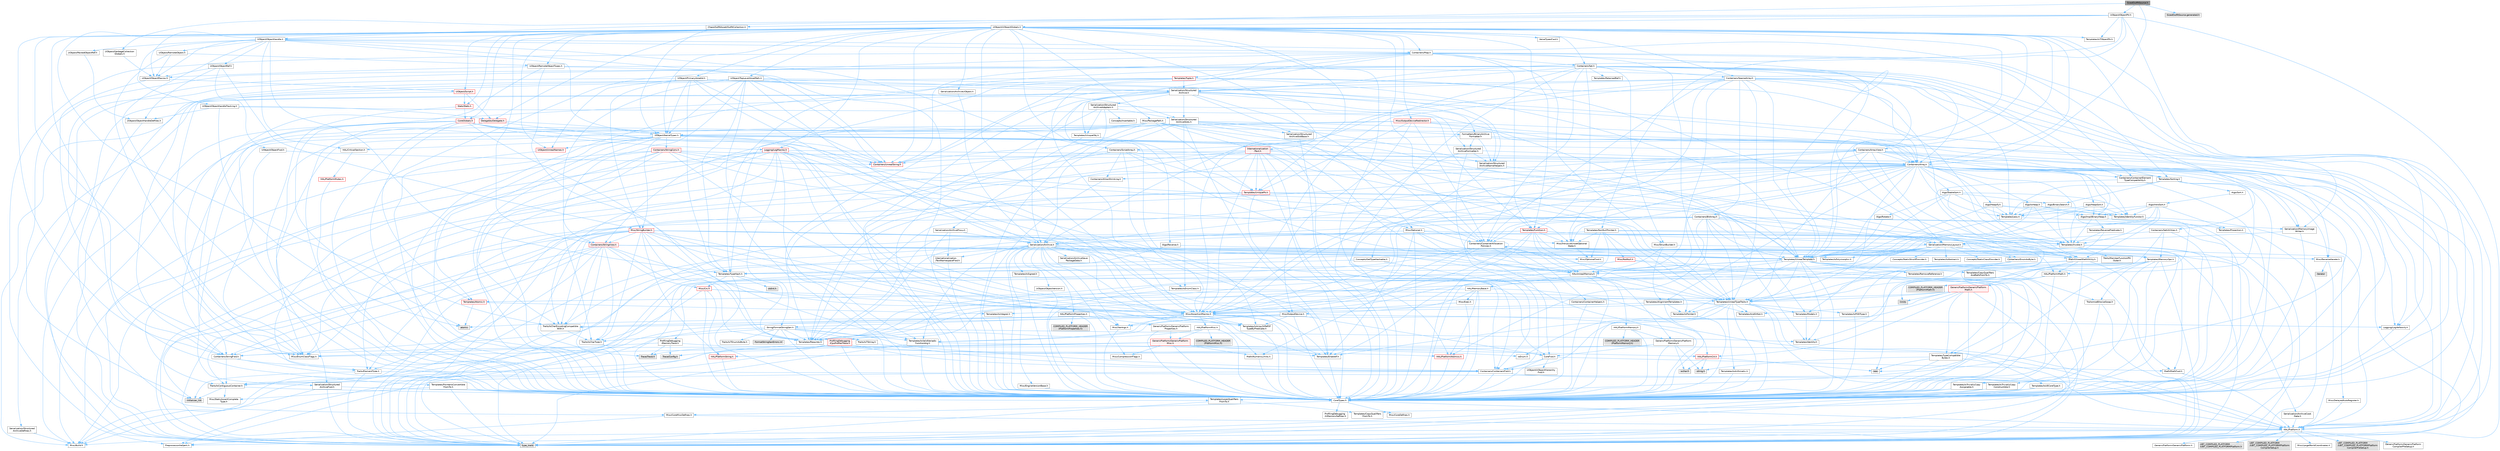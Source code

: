 digraph "SizedOutfitSource.h"
{
 // INTERACTIVE_SVG=YES
 // LATEX_PDF_SIZE
  bgcolor="transparent";
  edge [fontname=Helvetica,fontsize=10,labelfontname=Helvetica,labelfontsize=10];
  node [fontname=Helvetica,fontsize=10,shape=box,height=0.2,width=0.4];
  Node1 [id="Node000001",label="SizedOutfitSource.h",height=0.2,width=0.4,color="gray40", fillcolor="grey60", style="filled", fontcolor="black",tooltip=" "];
  Node1 -> Node2 [id="edge1_Node000001_Node000002",color="steelblue1",style="solid",tooltip=" "];
  Node2 [id="Node000002",label="Containers/Array.h",height=0.2,width=0.4,color="grey40", fillcolor="white", style="filled",URL="$df/dd0/Array_8h.html",tooltip=" "];
  Node2 -> Node3 [id="edge2_Node000002_Node000003",color="steelblue1",style="solid",tooltip=" "];
  Node3 [id="Node000003",label="CoreTypes.h",height=0.2,width=0.4,color="grey40", fillcolor="white", style="filled",URL="$dc/dec/CoreTypes_8h.html",tooltip=" "];
  Node3 -> Node4 [id="edge3_Node000003_Node000004",color="steelblue1",style="solid",tooltip=" "];
  Node4 [id="Node000004",label="HAL/Platform.h",height=0.2,width=0.4,color="grey40", fillcolor="white", style="filled",URL="$d9/dd0/Platform_8h.html",tooltip=" "];
  Node4 -> Node5 [id="edge4_Node000004_Node000005",color="steelblue1",style="solid",tooltip=" "];
  Node5 [id="Node000005",label="Misc/Build.h",height=0.2,width=0.4,color="grey40", fillcolor="white", style="filled",URL="$d3/dbb/Build_8h.html",tooltip=" "];
  Node4 -> Node6 [id="edge5_Node000004_Node000006",color="steelblue1",style="solid",tooltip=" "];
  Node6 [id="Node000006",label="Misc/LargeWorldCoordinates.h",height=0.2,width=0.4,color="grey40", fillcolor="white", style="filled",URL="$d2/dcb/LargeWorldCoordinates_8h.html",tooltip=" "];
  Node4 -> Node7 [id="edge6_Node000004_Node000007",color="steelblue1",style="solid",tooltip=" "];
  Node7 [id="Node000007",label="type_traits",height=0.2,width=0.4,color="grey60", fillcolor="#E0E0E0", style="filled",tooltip=" "];
  Node4 -> Node8 [id="edge7_Node000004_Node000008",color="steelblue1",style="solid",tooltip=" "];
  Node8 [id="Node000008",label="PreprocessorHelpers.h",height=0.2,width=0.4,color="grey40", fillcolor="white", style="filled",URL="$db/ddb/PreprocessorHelpers_8h.html",tooltip=" "];
  Node4 -> Node9 [id="edge8_Node000004_Node000009",color="steelblue1",style="solid",tooltip=" "];
  Node9 [id="Node000009",label="UBT_COMPILED_PLATFORM\l/UBT_COMPILED_PLATFORMPlatform\lCompilerPreSetup.h",height=0.2,width=0.4,color="grey60", fillcolor="#E0E0E0", style="filled",tooltip=" "];
  Node4 -> Node10 [id="edge9_Node000004_Node000010",color="steelblue1",style="solid",tooltip=" "];
  Node10 [id="Node000010",label="GenericPlatform/GenericPlatform\lCompilerPreSetup.h",height=0.2,width=0.4,color="grey40", fillcolor="white", style="filled",URL="$d9/dc8/GenericPlatformCompilerPreSetup_8h.html",tooltip=" "];
  Node4 -> Node11 [id="edge10_Node000004_Node000011",color="steelblue1",style="solid",tooltip=" "];
  Node11 [id="Node000011",label="GenericPlatform/GenericPlatform.h",height=0.2,width=0.4,color="grey40", fillcolor="white", style="filled",URL="$d6/d84/GenericPlatform_8h.html",tooltip=" "];
  Node4 -> Node12 [id="edge11_Node000004_Node000012",color="steelblue1",style="solid",tooltip=" "];
  Node12 [id="Node000012",label="UBT_COMPILED_PLATFORM\l/UBT_COMPILED_PLATFORMPlatform.h",height=0.2,width=0.4,color="grey60", fillcolor="#E0E0E0", style="filled",tooltip=" "];
  Node4 -> Node13 [id="edge12_Node000004_Node000013",color="steelblue1",style="solid",tooltip=" "];
  Node13 [id="Node000013",label="UBT_COMPILED_PLATFORM\l/UBT_COMPILED_PLATFORMPlatform\lCompilerSetup.h",height=0.2,width=0.4,color="grey60", fillcolor="#E0E0E0", style="filled",tooltip=" "];
  Node3 -> Node14 [id="edge13_Node000003_Node000014",color="steelblue1",style="solid",tooltip=" "];
  Node14 [id="Node000014",label="ProfilingDebugging\l/UMemoryDefines.h",height=0.2,width=0.4,color="grey40", fillcolor="white", style="filled",URL="$d2/da2/UMemoryDefines_8h.html",tooltip=" "];
  Node3 -> Node15 [id="edge14_Node000003_Node000015",color="steelblue1",style="solid",tooltip=" "];
  Node15 [id="Node000015",label="Misc/CoreMiscDefines.h",height=0.2,width=0.4,color="grey40", fillcolor="white", style="filled",URL="$da/d38/CoreMiscDefines_8h.html",tooltip=" "];
  Node15 -> Node4 [id="edge15_Node000015_Node000004",color="steelblue1",style="solid",tooltip=" "];
  Node15 -> Node8 [id="edge16_Node000015_Node000008",color="steelblue1",style="solid",tooltip=" "];
  Node3 -> Node16 [id="edge17_Node000003_Node000016",color="steelblue1",style="solid",tooltip=" "];
  Node16 [id="Node000016",label="Misc/CoreDefines.h",height=0.2,width=0.4,color="grey40", fillcolor="white", style="filled",URL="$d3/dd2/CoreDefines_8h.html",tooltip=" "];
  Node2 -> Node17 [id="edge18_Node000002_Node000017",color="steelblue1",style="solid",tooltip=" "];
  Node17 [id="Node000017",label="Misc/AssertionMacros.h",height=0.2,width=0.4,color="grey40", fillcolor="white", style="filled",URL="$d0/dfa/AssertionMacros_8h.html",tooltip=" "];
  Node17 -> Node3 [id="edge19_Node000017_Node000003",color="steelblue1",style="solid",tooltip=" "];
  Node17 -> Node4 [id="edge20_Node000017_Node000004",color="steelblue1",style="solid",tooltip=" "];
  Node17 -> Node18 [id="edge21_Node000017_Node000018",color="steelblue1",style="solid",tooltip=" "];
  Node18 [id="Node000018",label="HAL/PlatformMisc.h",height=0.2,width=0.4,color="grey40", fillcolor="white", style="filled",URL="$d0/df5/PlatformMisc_8h.html",tooltip=" "];
  Node18 -> Node3 [id="edge22_Node000018_Node000003",color="steelblue1",style="solid",tooltip=" "];
  Node18 -> Node19 [id="edge23_Node000018_Node000019",color="steelblue1",style="solid",tooltip=" "];
  Node19 [id="Node000019",label="GenericPlatform/GenericPlatform\lMisc.h",height=0.2,width=0.4,color="red", fillcolor="#FFF0F0", style="filled",URL="$db/d9a/GenericPlatformMisc_8h.html",tooltip=" "];
  Node19 -> Node20 [id="edge24_Node000019_Node000020",color="steelblue1",style="solid",tooltip=" "];
  Node20 [id="Node000020",label="Containers/StringFwd.h",height=0.2,width=0.4,color="grey40", fillcolor="white", style="filled",URL="$df/d37/StringFwd_8h.html",tooltip=" "];
  Node20 -> Node3 [id="edge25_Node000020_Node000003",color="steelblue1",style="solid",tooltip=" "];
  Node20 -> Node21 [id="edge26_Node000020_Node000021",color="steelblue1",style="solid",tooltip=" "];
  Node21 [id="Node000021",label="Traits/ElementType.h",height=0.2,width=0.4,color="grey40", fillcolor="white", style="filled",URL="$d5/d4f/ElementType_8h.html",tooltip=" "];
  Node21 -> Node4 [id="edge27_Node000021_Node000004",color="steelblue1",style="solid",tooltip=" "];
  Node21 -> Node22 [id="edge28_Node000021_Node000022",color="steelblue1",style="solid",tooltip=" "];
  Node22 [id="Node000022",label="initializer_list",height=0.2,width=0.4,color="grey60", fillcolor="#E0E0E0", style="filled",tooltip=" "];
  Node21 -> Node7 [id="edge29_Node000021_Node000007",color="steelblue1",style="solid",tooltip=" "];
  Node20 -> Node23 [id="edge30_Node000020_Node000023",color="steelblue1",style="solid",tooltip=" "];
  Node23 [id="Node000023",label="Traits/IsContiguousContainer.h",height=0.2,width=0.4,color="grey40", fillcolor="white", style="filled",URL="$d5/d3c/IsContiguousContainer_8h.html",tooltip=" "];
  Node23 -> Node3 [id="edge31_Node000023_Node000003",color="steelblue1",style="solid",tooltip=" "];
  Node23 -> Node24 [id="edge32_Node000023_Node000024",color="steelblue1",style="solid",tooltip=" "];
  Node24 [id="Node000024",label="Misc/StaticAssertComplete\lType.h",height=0.2,width=0.4,color="grey40", fillcolor="white", style="filled",URL="$d5/d4e/StaticAssertCompleteType_8h.html",tooltip=" "];
  Node23 -> Node22 [id="edge33_Node000023_Node000022",color="steelblue1",style="solid",tooltip=" "];
  Node19 -> Node25 [id="edge34_Node000019_Node000025",color="steelblue1",style="solid",tooltip=" "];
  Node25 [id="Node000025",label="CoreFwd.h",height=0.2,width=0.4,color="grey40", fillcolor="white", style="filled",URL="$d1/d1e/CoreFwd_8h.html",tooltip=" "];
  Node25 -> Node3 [id="edge35_Node000025_Node000003",color="steelblue1",style="solid",tooltip=" "];
  Node25 -> Node26 [id="edge36_Node000025_Node000026",color="steelblue1",style="solid",tooltip=" "];
  Node26 [id="Node000026",label="Containers/ContainersFwd.h",height=0.2,width=0.4,color="grey40", fillcolor="white", style="filled",URL="$d4/d0a/ContainersFwd_8h.html",tooltip=" "];
  Node26 -> Node4 [id="edge37_Node000026_Node000004",color="steelblue1",style="solid",tooltip=" "];
  Node26 -> Node3 [id="edge38_Node000026_Node000003",color="steelblue1",style="solid",tooltip=" "];
  Node26 -> Node23 [id="edge39_Node000026_Node000023",color="steelblue1",style="solid",tooltip=" "];
  Node25 -> Node27 [id="edge40_Node000025_Node000027",color="steelblue1",style="solid",tooltip=" "];
  Node27 [id="Node000027",label="Math/MathFwd.h",height=0.2,width=0.4,color="grey40", fillcolor="white", style="filled",URL="$d2/d10/MathFwd_8h.html",tooltip=" "];
  Node27 -> Node4 [id="edge41_Node000027_Node000004",color="steelblue1",style="solid",tooltip=" "];
  Node25 -> Node28 [id="edge42_Node000025_Node000028",color="steelblue1",style="solid",tooltip=" "];
  Node28 [id="Node000028",label="UObject/UObjectHierarchy\lFwd.h",height=0.2,width=0.4,color="grey40", fillcolor="white", style="filled",URL="$d3/d13/UObjectHierarchyFwd_8h.html",tooltip=" "];
  Node19 -> Node3 [id="edge43_Node000019_Node000003",color="steelblue1",style="solid",tooltip=" "];
  Node19 -> Node30 [id="edge44_Node000019_Node000030",color="steelblue1",style="solid",tooltip=" "];
  Node30 [id="Node000030",label="HAL/PlatformCrt.h",height=0.2,width=0.4,color="red", fillcolor="#FFF0F0", style="filled",URL="$d8/d75/PlatformCrt_8h.html",tooltip=" "];
  Node30 -> Node31 [id="edge45_Node000030_Node000031",color="steelblue1",style="solid",tooltip=" "];
  Node31 [id="Node000031",label="new",height=0.2,width=0.4,color="grey60", fillcolor="#E0E0E0", style="filled",tooltip=" "];
  Node30 -> Node32 [id="edge46_Node000030_Node000032",color="steelblue1",style="solid",tooltip=" "];
  Node32 [id="Node000032",label="wchar.h",height=0.2,width=0.4,color="grey60", fillcolor="#E0E0E0", style="filled",tooltip=" "];
  Node30 -> Node39 [id="edge47_Node000030_Node000039",color="steelblue1",style="solid",tooltip=" "];
  Node39 [id="Node000039",label="string.h",height=0.2,width=0.4,color="grey60", fillcolor="#E0E0E0", style="filled",tooltip=" "];
  Node19 -> Node40 [id="edge48_Node000019_Node000040",color="steelblue1",style="solid",tooltip=" "];
  Node40 [id="Node000040",label="Math/NumericLimits.h",height=0.2,width=0.4,color="grey40", fillcolor="white", style="filled",URL="$df/d1b/NumericLimits_8h.html",tooltip=" "];
  Node40 -> Node3 [id="edge49_Node000040_Node000003",color="steelblue1",style="solid",tooltip=" "];
  Node19 -> Node41 [id="edge50_Node000019_Node000041",color="steelblue1",style="solid",tooltip=" "];
  Node41 [id="Node000041",label="Misc/CompressionFlags.h",height=0.2,width=0.4,color="grey40", fillcolor="white", style="filled",URL="$d9/d76/CompressionFlags_8h.html",tooltip=" "];
  Node19 -> Node42 [id="edge51_Node000019_Node000042",color="steelblue1",style="solid",tooltip=" "];
  Node42 [id="Node000042",label="Misc/EnumClassFlags.h",height=0.2,width=0.4,color="grey40", fillcolor="white", style="filled",URL="$d8/de7/EnumClassFlags_8h.html",tooltip=" "];
  Node18 -> Node45 [id="edge52_Node000018_Node000045",color="steelblue1",style="solid",tooltip=" "];
  Node45 [id="Node000045",label="COMPILED_PLATFORM_HEADER\l(PlatformMisc.h)",height=0.2,width=0.4,color="grey60", fillcolor="#E0E0E0", style="filled",tooltip=" "];
  Node18 -> Node46 [id="edge53_Node000018_Node000046",color="steelblue1",style="solid",tooltip=" "];
  Node46 [id="Node000046",label="ProfilingDebugging\l/CpuProfilerTrace.h",height=0.2,width=0.4,color="red", fillcolor="#FFF0F0", style="filled",URL="$da/dcb/CpuProfilerTrace_8h.html",tooltip=" "];
  Node46 -> Node3 [id="edge54_Node000046_Node000003",color="steelblue1",style="solid",tooltip=" "];
  Node46 -> Node26 [id="edge55_Node000046_Node000026",color="steelblue1",style="solid",tooltip=" "];
  Node46 -> Node47 [id="edge56_Node000046_Node000047",color="steelblue1",style="solid",tooltip=" "];
  Node47 [id="Node000047",label="HAL/PlatformAtomics.h",height=0.2,width=0.4,color="red", fillcolor="#FFF0F0", style="filled",URL="$d3/d36/PlatformAtomics_8h.html",tooltip=" "];
  Node47 -> Node3 [id="edge57_Node000047_Node000003",color="steelblue1",style="solid",tooltip=" "];
  Node46 -> Node8 [id="edge58_Node000046_Node000008",color="steelblue1",style="solid",tooltip=" "];
  Node46 -> Node5 [id="edge59_Node000046_Node000005",color="steelblue1",style="solid",tooltip=" "];
  Node46 -> Node50 [id="edge60_Node000046_Node000050",color="steelblue1",style="solid",tooltip=" "];
  Node50 [id="Node000050",label="Trace/Config.h",height=0.2,width=0.4,color="grey60", fillcolor="#E0E0E0", style="filled",tooltip=" "];
  Node46 -> Node53 [id="edge61_Node000046_Node000053",color="steelblue1",style="solid",tooltip=" "];
  Node53 [id="Node000053",label="Trace/Trace.h",height=0.2,width=0.4,color="grey60", fillcolor="#E0E0E0", style="filled",tooltip=" "];
  Node17 -> Node8 [id="edge62_Node000017_Node000008",color="steelblue1",style="solid",tooltip=" "];
  Node17 -> Node54 [id="edge63_Node000017_Node000054",color="steelblue1",style="solid",tooltip=" "];
  Node54 [id="Node000054",label="Templates/EnableIf.h",height=0.2,width=0.4,color="grey40", fillcolor="white", style="filled",URL="$d7/d60/EnableIf_8h.html",tooltip=" "];
  Node54 -> Node3 [id="edge64_Node000054_Node000003",color="steelblue1",style="solid",tooltip=" "];
  Node17 -> Node55 [id="edge65_Node000017_Node000055",color="steelblue1",style="solid",tooltip=" "];
  Node55 [id="Node000055",label="Templates/IsArrayOrRefOf\lTypeByPredicate.h",height=0.2,width=0.4,color="grey40", fillcolor="white", style="filled",URL="$d6/da1/IsArrayOrRefOfTypeByPredicate_8h.html",tooltip=" "];
  Node55 -> Node3 [id="edge66_Node000055_Node000003",color="steelblue1",style="solid",tooltip=" "];
  Node17 -> Node56 [id="edge67_Node000017_Node000056",color="steelblue1",style="solid",tooltip=" "];
  Node56 [id="Node000056",label="Templates/IsValidVariadic\lFunctionArg.h",height=0.2,width=0.4,color="grey40", fillcolor="white", style="filled",URL="$d0/dc8/IsValidVariadicFunctionArg_8h.html",tooltip=" "];
  Node56 -> Node3 [id="edge68_Node000056_Node000003",color="steelblue1",style="solid",tooltip=" "];
  Node56 -> Node57 [id="edge69_Node000056_Node000057",color="steelblue1",style="solid",tooltip=" "];
  Node57 [id="Node000057",label="IsEnum.h",height=0.2,width=0.4,color="grey40", fillcolor="white", style="filled",URL="$d4/de5/IsEnum_8h.html",tooltip=" "];
  Node56 -> Node7 [id="edge70_Node000056_Node000007",color="steelblue1",style="solid",tooltip=" "];
  Node17 -> Node58 [id="edge71_Node000017_Node000058",color="steelblue1",style="solid",tooltip=" "];
  Node58 [id="Node000058",label="Traits/IsCharEncodingCompatible\lWith.h",height=0.2,width=0.4,color="grey40", fillcolor="white", style="filled",URL="$df/dd1/IsCharEncodingCompatibleWith_8h.html",tooltip=" "];
  Node58 -> Node7 [id="edge72_Node000058_Node000007",color="steelblue1",style="solid",tooltip=" "];
  Node58 -> Node59 [id="edge73_Node000058_Node000059",color="steelblue1",style="solid",tooltip=" "];
  Node59 [id="Node000059",label="Traits/IsCharType.h",height=0.2,width=0.4,color="grey40", fillcolor="white", style="filled",URL="$db/d51/IsCharType_8h.html",tooltip=" "];
  Node59 -> Node3 [id="edge74_Node000059_Node000003",color="steelblue1",style="solid",tooltip=" "];
  Node17 -> Node60 [id="edge75_Node000017_Node000060",color="steelblue1",style="solid",tooltip=" "];
  Node60 [id="Node000060",label="Misc/VarArgs.h",height=0.2,width=0.4,color="grey40", fillcolor="white", style="filled",URL="$d5/d6f/VarArgs_8h.html",tooltip=" "];
  Node60 -> Node3 [id="edge76_Node000060_Node000003",color="steelblue1",style="solid",tooltip=" "];
  Node17 -> Node61 [id="edge77_Node000017_Node000061",color="steelblue1",style="solid",tooltip=" "];
  Node61 [id="Node000061",label="String/FormatStringSan.h",height=0.2,width=0.4,color="grey40", fillcolor="white", style="filled",URL="$d3/d8b/FormatStringSan_8h.html",tooltip=" "];
  Node61 -> Node7 [id="edge78_Node000061_Node000007",color="steelblue1",style="solid",tooltip=" "];
  Node61 -> Node3 [id="edge79_Node000061_Node000003",color="steelblue1",style="solid",tooltip=" "];
  Node61 -> Node62 [id="edge80_Node000061_Node000062",color="steelblue1",style="solid",tooltip=" "];
  Node62 [id="Node000062",label="Templates/Requires.h",height=0.2,width=0.4,color="grey40", fillcolor="white", style="filled",URL="$dc/d96/Requires_8h.html",tooltip=" "];
  Node62 -> Node54 [id="edge81_Node000062_Node000054",color="steelblue1",style="solid",tooltip=" "];
  Node62 -> Node7 [id="edge82_Node000062_Node000007",color="steelblue1",style="solid",tooltip=" "];
  Node61 -> Node63 [id="edge83_Node000061_Node000063",color="steelblue1",style="solid",tooltip=" "];
  Node63 [id="Node000063",label="Templates/Identity.h",height=0.2,width=0.4,color="grey40", fillcolor="white", style="filled",URL="$d0/dd5/Identity_8h.html",tooltip=" "];
  Node61 -> Node56 [id="edge84_Node000061_Node000056",color="steelblue1",style="solid",tooltip=" "];
  Node61 -> Node59 [id="edge85_Node000061_Node000059",color="steelblue1",style="solid",tooltip=" "];
  Node61 -> Node64 [id="edge86_Node000061_Node000064",color="steelblue1",style="solid",tooltip=" "];
  Node64 [id="Node000064",label="Traits/IsTEnumAsByte.h",height=0.2,width=0.4,color="grey40", fillcolor="white", style="filled",URL="$d1/de6/IsTEnumAsByte_8h.html",tooltip=" "];
  Node61 -> Node65 [id="edge87_Node000061_Node000065",color="steelblue1",style="solid",tooltip=" "];
  Node65 [id="Node000065",label="Traits/IsTString.h",height=0.2,width=0.4,color="grey40", fillcolor="white", style="filled",URL="$d0/df8/IsTString_8h.html",tooltip=" "];
  Node65 -> Node26 [id="edge88_Node000065_Node000026",color="steelblue1",style="solid",tooltip=" "];
  Node61 -> Node26 [id="edge89_Node000061_Node000026",color="steelblue1",style="solid",tooltip=" "];
  Node61 -> Node66 [id="edge90_Node000061_Node000066",color="steelblue1",style="solid",tooltip=" "];
  Node66 [id="Node000066",label="FormatStringSanErrors.inl",height=0.2,width=0.4,color="grey60", fillcolor="#E0E0E0", style="filled",tooltip=" "];
  Node17 -> Node67 [id="edge91_Node000017_Node000067",color="steelblue1",style="solid",tooltip=" "];
  Node67 [id="Node000067",label="atomic",height=0.2,width=0.4,color="grey60", fillcolor="#E0E0E0", style="filled",tooltip=" "];
  Node2 -> Node68 [id="edge92_Node000002_Node000068",color="steelblue1",style="solid",tooltip=" "];
  Node68 [id="Node000068",label="Misc/IntrusiveUnsetOptional\lState.h",height=0.2,width=0.4,color="grey40", fillcolor="white", style="filled",URL="$d2/d0a/IntrusiveUnsetOptionalState_8h.html",tooltip=" "];
  Node68 -> Node69 [id="edge93_Node000068_Node000069",color="steelblue1",style="solid",tooltip=" "];
  Node69 [id="Node000069",label="Misc/OptionalFwd.h",height=0.2,width=0.4,color="grey40", fillcolor="white", style="filled",URL="$dc/d50/OptionalFwd_8h.html",tooltip=" "];
  Node2 -> Node70 [id="edge94_Node000002_Node000070",color="steelblue1",style="solid",tooltip=" "];
  Node70 [id="Node000070",label="Misc/ReverseIterate.h",height=0.2,width=0.4,color="grey40", fillcolor="white", style="filled",URL="$db/de3/ReverseIterate_8h.html",tooltip=" "];
  Node70 -> Node4 [id="edge95_Node000070_Node000004",color="steelblue1",style="solid",tooltip=" "];
  Node70 -> Node71 [id="edge96_Node000070_Node000071",color="steelblue1",style="solid",tooltip=" "];
  Node71 [id="Node000071",label="iterator",height=0.2,width=0.4,color="grey60", fillcolor="#E0E0E0", style="filled",tooltip=" "];
  Node2 -> Node72 [id="edge97_Node000002_Node000072",color="steelblue1",style="solid",tooltip=" "];
  Node72 [id="Node000072",label="HAL/UnrealMemory.h",height=0.2,width=0.4,color="grey40", fillcolor="white", style="filled",URL="$d9/d96/UnrealMemory_8h.html",tooltip=" "];
  Node72 -> Node3 [id="edge98_Node000072_Node000003",color="steelblue1",style="solid",tooltip=" "];
  Node72 -> Node73 [id="edge99_Node000072_Node000073",color="steelblue1",style="solid",tooltip=" "];
  Node73 [id="Node000073",label="GenericPlatform/GenericPlatform\lMemory.h",height=0.2,width=0.4,color="grey40", fillcolor="white", style="filled",URL="$dd/d22/GenericPlatformMemory_8h.html",tooltip=" "];
  Node73 -> Node25 [id="edge100_Node000073_Node000025",color="steelblue1",style="solid",tooltip=" "];
  Node73 -> Node3 [id="edge101_Node000073_Node000003",color="steelblue1",style="solid",tooltip=" "];
  Node73 -> Node74 [id="edge102_Node000073_Node000074",color="steelblue1",style="solid",tooltip=" "];
  Node74 [id="Node000074",label="HAL/PlatformString.h",height=0.2,width=0.4,color="red", fillcolor="#FFF0F0", style="filled",URL="$db/db5/PlatformString_8h.html",tooltip=" "];
  Node74 -> Node3 [id="edge103_Node000074_Node000003",color="steelblue1",style="solid",tooltip=" "];
  Node73 -> Node39 [id="edge104_Node000073_Node000039",color="steelblue1",style="solid",tooltip=" "];
  Node73 -> Node32 [id="edge105_Node000073_Node000032",color="steelblue1",style="solid",tooltip=" "];
  Node72 -> Node76 [id="edge106_Node000072_Node000076",color="steelblue1",style="solid",tooltip=" "];
  Node76 [id="Node000076",label="HAL/MemoryBase.h",height=0.2,width=0.4,color="grey40", fillcolor="white", style="filled",URL="$d6/d9f/MemoryBase_8h.html",tooltip=" "];
  Node76 -> Node3 [id="edge107_Node000076_Node000003",color="steelblue1",style="solid",tooltip=" "];
  Node76 -> Node47 [id="edge108_Node000076_Node000047",color="steelblue1",style="solid",tooltip=" "];
  Node76 -> Node30 [id="edge109_Node000076_Node000030",color="steelblue1",style="solid",tooltip=" "];
  Node76 -> Node77 [id="edge110_Node000076_Node000077",color="steelblue1",style="solid",tooltip=" "];
  Node77 [id="Node000077",label="Misc/Exec.h",height=0.2,width=0.4,color="grey40", fillcolor="white", style="filled",URL="$de/ddb/Exec_8h.html",tooltip=" "];
  Node77 -> Node3 [id="edge111_Node000077_Node000003",color="steelblue1",style="solid",tooltip=" "];
  Node77 -> Node17 [id="edge112_Node000077_Node000017",color="steelblue1",style="solid",tooltip=" "];
  Node76 -> Node78 [id="edge113_Node000076_Node000078",color="steelblue1",style="solid",tooltip=" "];
  Node78 [id="Node000078",label="Misc/OutputDevice.h",height=0.2,width=0.4,color="grey40", fillcolor="white", style="filled",URL="$d7/d32/OutputDevice_8h.html",tooltip=" "];
  Node78 -> Node25 [id="edge114_Node000078_Node000025",color="steelblue1",style="solid",tooltip=" "];
  Node78 -> Node3 [id="edge115_Node000078_Node000003",color="steelblue1",style="solid",tooltip=" "];
  Node78 -> Node79 [id="edge116_Node000078_Node000079",color="steelblue1",style="solid",tooltip=" "];
  Node79 [id="Node000079",label="Logging/LogVerbosity.h",height=0.2,width=0.4,color="grey40", fillcolor="white", style="filled",URL="$d2/d8f/LogVerbosity_8h.html",tooltip=" "];
  Node79 -> Node3 [id="edge117_Node000079_Node000003",color="steelblue1",style="solid",tooltip=" "];
  Node78 -> Node60 [id="edge118_Node000078_Node000060",color="steelblue1",style="solid",tooltip=" "];
  Node78 -> Node55 [id="edge119_Node000078_Node000055",color="steelblue1",style="solid",tooltip=" "];
  Node78 -> Node56 [id="edge120_Node000078_Node000056",color="steelblue1",style="solid",tooltip=" "];
  Node78 -> Node58 [id="edge121_Node000078_Node000058",color="steelblue1",style="solid",tooltip=" "];
  Node76 -> Node80 [id="edge122_Node000076_Node000080",color="steelblue1",style="solid",tooltip=" "];
  Node80 [id="Node000080",label="Templates/Atomic.h",height=0.2,width=0.4,color="red", fillcolor="#FFF0F0", style="filled",URL="$d3/d91/Atomic_8h.html",tooltip=" "];
  Node80 -> Node83 [id="edge123_Node000080_Node000083",color="steelblue1",style="solid",tooltip=" "];
  Node83 [id="Node000083",label="Templates/IsIntegral.h",height=0.2,width=0.4,color="grey40", fillcolor="white", style="filled",URL="$da/d64/IsIntegral_8h.html",tooltip=" "];
  Node83 -> Node3 [id="edge124_Node000083_Node000003",color="steelblue1",style="solid",tooltip=" "];
  Node80 -> Node67 [id="edge125_Node000080_Node000067",color="steelblue1",style="solid",tooltip=" "];
  Node72 -> Node89 [id="edge126_Node000072_Node000089",color="steelblue1",style="solid",tooltip=" "];
  Node89 [id="Node000089",label="HAL/PlatformMemory.h",height=0.2,width=0.4,color="grey40", fillcolor="white", style="filled",URL="$de/d68/PlatformMemory_8h.html",tooltip=" "];
  Node89 -> Node3 [id="edge127_Node000089_Node000003",color="steelblue1",style="solid",tooltip=" "];
  Node89 -> Node73 [id="edge128_Node000089_Node000073",color="steelblue1",style="solid",tooltip=" "];
  Node89 -> Node90 [id="edge129_Node000089_Node000090",color="steelblue1",style="solid",tooltip=" "];
  Node90 [id="Node000090",label="COMPILED_PLATFORM_HEADER\l(PlatformMemory.h)",height=0.2,width=0.4,color="grey60", fillcolor="#E0E0E0", style="filled",tooltip=" "];
  Node72 -> Node91 [id="edge130_Node000072_Node000091",color="steelblue1",style="solid",tooltip=" "];
  Node91 [id="Node000091",label="ProfilingDebugging\l/MemoryTrace.h",height=0.2,width=0.4,color="grey40", fillcolor="white", style="filled",URL="$da/dd7/MemoryTrace_8h.html",tooltip=" "];
  Node91 -> Node4 [id="edge131_Node000091_Node000004",color="steelblue1",style="solid",tooltip=" "];
  Node91 -> Node42 [id="edge132_Node000091_Node000042",color="steelblue1",style="solid",tooltip=" "];
  Node91 -> Node50 [id="edge133_Node000091_Node000050",color="steelblue1",style="solid",tooltip=" "];
  Node91 -> Node53 [id="edge134_Node000091_Node000053",color="steelblue1",style="solid",tooltip=" "];
  Node72 -> Node92 [id="edge135_Node000072_Node000092",color="steelblue1",style="solid",tooltip=" "];
  Node92 [id="Node000092",label="Templates/IsPointer.h",height=0.2,width=0.4,color="grey40", fillcolor="white", style="filled",URL="$d7/d05/IsPointer_8h.html",tooltip=" "];
  Node92 -> Node3 [id="edge136_Node000092_Node000003",color="steelblue1",style="solid",tooltip=" "];
  Node2 -> Node93 [id="edge137_Node000002_Node000093",color="steelblue1",style="solid",tooltip=" "];
  Node93 [id="Node000093",label="Templates/UnrealTypeTraits.h",height=0.2,width=0.4,color="grey40", fillcolor="white", style="filled",URL="$d2/d2d/UnrealTypeTraits_8h.html",tooltip=" "];
  Node93 -> Node3 [id="edge138_Node000093_Node000003",color="steelblue1",style="solid",tooltip=" "];
  Node93 -> Node92 [id="edge139_Node000093_Node000092",color="steelblue1",style="solid",tooltip=" "];
  Node93 -> Node17 [id="edge140_Node000093_Node000017",color="steelblue1",style="solid",tooltip=" "];
  Node93 -> Node85 [id="edge141_Node000093_Node000085",color="steelblue1",style="solid",tooltip=" "];
  Node85 [id="Node000085",label="Templates/AndOrNot.h",height=0.2,width=0.4,color="grey40", fillcolor="white", style="filled",URL="$db/d0a/AndOrNot_8h.html",tooltip=" "];
  Node85 -> Node3 [id="edge142_Node000085_Node000003",color="steelblue1",style="solid",tooltip=" "];
  Node93 -> Node54 [id="edge143_Node000093_Node000054",color="steelblue1",style="solid",tooltip=" "];
  Node93 -> Node94 [id="edge144_Node000093_Node000094",color="steelblue1",style="solid",tooltip=" "];
  Node94 [id="Node000094",label="Templates/IsArithmetic.h",height=0.2,width=0.4,color="grey40", fillcolor="white", style="filled",URL="$d2/d5d/IsArithmetic_8h.html",tooltip=" "];
  Node94 -> Node3 [id="edge145_Node000094_Node000003",color="steelblue1",style="solid",tooltip=" "];
  Node93 -> Node57 [id="edge146_Node000093_Node000057",color="steelblue1",style="solid",tooltip=" "];
  Node93 -> Node95 [id="edge147_Node000093_Node000095",color="steelblue1",style="solid",tooltip=" "];
  Node95 [id="Node000095",label="Templates/Models.h",height=0.2,width=0.4,color="grey40", fillcolor="white", style="filled",URL="$d3/d0c/Models_8h.html",tooltip=" "];
  Node95 -> Node63 [id="edge148_Node000095_Node000063",color="steelblue1",style="solid",tooltip=" "];
  Node93 -> Node96 [id="edge149_Node000093_Node000096",color="steelblue1",style="solid",tooltip=" "];
  Node96 [id="Node000096",label="Templates/IsPODType.h",height=0.2,width=0.4,color="grey40", fillcolor="white", style="filled",URL="$d7/db1/IsPODType_8h.html",tooltip=" "];
  Node96 -> Node3 [id="edge150_Node000096_Node000003",color="steelblue1",style="solid",tooltip=" "];
  Node93 -> Node97 [id="edge151_Node000093_Node000097",color="steelblue1",style="solid",tooltip=" "];
  Node97 [id="Node000097",label="Templates/IsUECoreType.h",height=0.2,width=0.4,color="grey40", fillcolor="white", style="filled",URL="$d1/db8/IsUECoreType_8h.html",tooltip=" "];
  Node97 -> Node3 [id="edge152_Node000097_Node000003",color="steelblue1",style="solid",tooltip=" "];
  Node97 -> Node7 [id="edge153_Node000097_Node000007",color="steelblue1",style="solid",tooltip=" "];
  Node93 -> Node86 [id="edge154_Node000093_Node000086",color="steelblue1",style="solid",tooltip=" "];
  Node86 [id="Node000086",label="Templates/IsTriviallyCopy\lConstructible.h",height=0.2,width=0.4,color="grey40", fillcolor="white", style="filled",URL="$d3/d78/IsTriviallyCopyConstructible_8h.html",tooltip=" "];
  Node86 -> Node3 [id="edge155_Node000086_Node000003",color="steelblue1",style="solid",tooltip=" "];
  Node86 -> Node7 [id="edge156_Node000086_Node000007",color="steelblue1",style="solid",tooltip=" "];
  Node2 -> Node98 [id="edge157_Node000002_Node000098",color="steelblue1",style="solid",tooltip=" "];
  Node98 [id="Node000098",label="Templates/UnrealTemplate.h",height=0.2,width=0.4,color="grey40", fillcolor="white", style="filled",URL="$d4/d24/UnrealTemplate_8h.html",tooltip=" "];
  Node98 -> Node3 [id="edge158_Node000098_Node000003",color="steelblue1",style="solid",tooltip=" "];
  Node98 -> Node92 [id="edge159_Node000098_Node000092",color="steelblue1",style="solid",tooltip=" "];
  Node98 -> Node72 [id="edge160_Node000098_Node000072",color="steelblue1",style="solid",tooltip=" "];
  Node98 -> Node99 [id="edge161_Node000098_Node000099",color="steelblue1",style="solid",tooltip=" "];
  Node99 [id="Node000099",label="Templates/CopyQualifiers\lAndRefsFromTo.h",height=0.2,width=0.4,color="grey40", fillcolor="white", style="filled",URL="$d3/db3/CopyQualifiersAndRefsFromTo_8h.html",tooltip=" "];
  Node99 -> Node100 [id="edge162_Node000099_Node000100",color="steelblue1",style="solid",tooltip=" "];
  Node100 [id="Node000100",label="Templates/CopyQualifiers\lFromTo.h",height=0.2,width=0.4,color="grey40", fillcolor="white", style="filled",URL="$d5/db4/CopyQualifiersFromTo_8h.html",tooltip=" "];
  Node98 -> Node93 [id="edge163_Node000098_Node000093",color="steelblue1",style="solid",tooltip=" "];
  Node98 -> Node101 [id="edge164_Node000098_Node000101",color="steelblue1",style="solid",tooltip=" "];
  Node101 [id="Node000101",label="Templates/RemoveReference.h",height=0.2,width=0.4,color="grey40", fillcolor="white", style="filled",URL="$da/dbe/RemoveReference_8h.html",tooltip=" "];
  Node101 -> Node3 [id="edge165_Node000101_Node000003",color="steelblue1",style="solid",tooltip=" "];
  Node98 -> Node62 [id="edge166_Node000098_Node000062",color="steelblue1",style="solid",tooltip=" "];
  Node98 -> Node102 [id="edge167_Node000098_Node000102",color="steelblue1",style="solid",tooltip=" "];
  Node102 [id="Node000102",label="Templates/TypeCompatible\lBytes.h",height=0.2,width=0.4,color="grey40", fillcolor="white", style="filled",URL="$df/d0a/TypeCompatibleBytes_8h.html",tooltip=" "];
  Node102 -> Node3 [id="edge168_Node000102_Node000003",color="steelblue1",style="solid",tooltip=" "];
  Node102 -> Node39 [id="edge169_Node000102_Node000039",color="steelblue1",style="solid",tooltip=" "];
  Node102 -> Node31 [id="edge170_Node000102_Node000031",color="steelblue1",style="solid",tooltip=" "];
  Node102 -> Node7 [id="edge171_Node000102_Node000007",color="steelblue1",style="solid",tooltip=" "];
  Node98 -> Node63 [id="edge172_Node000098_Node000063",color="steelblue1",style="solid",tooltip=" "];
  Node98 -> Node23 [id="edge173_Node000098_Node000023",color="steelblue1",style="solid",tooltip=" "];
  Node98 -> Node103 [id="edge174_Node000098_Node000103",color="steelblue1",style="solid",tooltip=" "];
  Node103 [id="Node000103",label="Traits/UseBitwiseSwap.h",height=0.2,width=0.4,color="grey40", fillcolor="white", style="filled",URL="$db/df3/UseBitwiseSwap_8h.html",tooltip=" "];
  Node103 -> Node3 [id="edge175_Node000103_Node000003",color="steelblue1",style="solid",tooltip=" "];
  Node103 -> Node7 [id="edge176_Node000103_Node000007",color="steelblue1",style="solid",tooltip=" "];
  Node98 -> Node7 [id="edge177_Node000098_Node000007",color="steelblue1",style="solid",tooltip=" "];
  Node2 -> Node104 [id="edge178_Node000002_Node000104",color="steelblue1",style="solid",tooltip=" "];
  Node104 [id="Node000104",label="Containers/AllowShrinking.h",height=0.2,width=0.4,color="grey40", fillcolor="white", style="filled",URL="$d7/d1a/AllowShrinking_8h.html",tooltip=" "];
  Node104 -> Node3 [id="edge179_Node000104_Node000003",color="steelblue1",style="solid",tooltip=" "];
  Node2 -> Node105 [id="edge180_Node000002_Node000105",color="steelblue1",style="solid",tooltip=" "];
  Node105 [id="Node000105",label="Containers/ContainerAllocation\lPolicies.h",height=0.2,width=0.4,color="grey40", fillcolor="white", style="filled",URL="$d7/dff/ContainerAllocationPolicies_8h.html",tooltip=" "];
  Node105 -> Node3 [id="edge181_Node000105_Node000003",color="steelblue1",style="solid",tooltip=" "];
  Node105 -> Node106 [id="edge182_Node000105_Node000106",color="steelblue1",style="solid",tooltip=" "];
  Node106 [id="Node000106",label="Containers/ContainerHelpers.h",height=0.2,width=0.4,color="grey40", fillcolor="white", style="filled",URL="$d7/d33/ContainerHelpers_8h.html",tooltip=" "];
  Node106 -> Node3 [id="edge183_Node000106_Node000003",color="steelblue1",style="solid",tooltip=" "];
  Node105 -> Node105 [id="edge184_Node000105_Node000105",color="steelblue1",style="solid",tooltip=" "];
  Node105 -> Node107 [id="edge185_Node000105_Node000107",color="steelblue1",style="solid",tooltip=" "];
  Node107 [id="Node000107",label="HAL/PlatformMath.h",height=0.2,width=0.4,color="grey40", fillcolor="white", style="filled",URL="$dc/d53/PlatformMath_8h.html",tooltip=" "];
  Node107 -> Node3 [id="edge186_Node000107_Node000003",color="steelblue1",style="solid",tooltip=" "];
  Node107 -> Node108 [id="edge187_Node000107_Node000108",color="steelblue1",style="solid",tooltip=" "];
  Node108 [id="Node000108",label="GenericPlatform/GenericPlatform\lMath.h",height=0.2,width=0.4,color="red", fillcolor="#FFF0F0", style="filled",URL="$d5/d79/GenericPlatformMath_8h.html",tooltip=" "];
  Node108 -> Node3 [id="edge188_Node000108_Node000003",color="steelblue1",style="solid",tooltip=" "];
  Node108 -> Node26 [id="edge189_Node000108_Node000026",color="steelblue1",style="solid",tooltip=" "];
  Node108 -> Node30 [id="edge190_Node000108_Node000030",color="steelblue1",style="solid",tooltip=" "];
  Node108 -> Node85 [id="edge191_Node000108_Node000085",color="steelblue1",style="solid",tooltip=" "];
  Node108 -> Node93 [id="edge192_Node000108_Node000093",color="steelblue1",style="solid",tooltip=" "];
  Node108 -> Node62 [id="edge193_Node000108_Node000062",color="steelblue1",style="solid",tooltip=" "];
  Node108 -> Node102 [id="edge194_Node000108_Node000102",color="steelblue1",style="solid",tooltip=" "];
  Node108 -> Node113 [id="edge195_Node000108_Node000113",color="steelblue1",style="solid",tooltip=" "];
  Node113 [id="Node000113",label="limits",height=0.2,width=0.4,color="grey60", fillcolor="#E0E0E0", style="filled",tooltip=" "];
  Node108 -> Node7 [id="edge196_Node000108_Node000007",color="steelblue1",style="solid",tooltip=" "];
  Node107 -> Node114 [id="edge197_Node000107_Node000114",color="steelblue1",style="solid",tooltip=" "];
  Node114 [id="Node000114",label="COMPILED_PLATFORM_HEADER\l(PlatformMath.h)",height=0.2,width=0.4,color="grey60", fillcolor="#E0E0E0", style="filled",tooltip=" "];
  Node105 -> Node72 [id="edge198_Node000105_Node000072",color="steelblue1",style="solid",tooltip=" "];
  Node105 -> Node40 [id="edge199_Node000105_Node000040",color="steelblue1",style="solid",tooltip=" "];
  Node105 -> Node17 [id="edge200_Node000105_Node000017",color="steelblue1",style="solid",tooltip=" "];
  Node105 -> Node115 [id="edge201_Node000105_Node000115",color="steelblue1",style="solid",tooltip=" "];
  Node115 [id="Node000115",label="Templates/IsPolymorphic.h",height=0.2,width=0.4,color="grey40", fillcolor="white", style="filled",URL="$dc/d20/IsPolymorphic_8h.html",tooltip=" "];
  Node105 -> Node116 [id="edge202_Node000105_Node000116",color="steelblue1",style="solid",tooltip=" "];
  Node116 [id="Node000116",label="Templates/MemoryOps.h",height=0.2,width=0.4,color="grey40", fillcolor="white", style="filled",URL="$db/dea/MemoryOps_8h.html",tooltip=" "];
  Node116 -> Node3 [id="edge203_Node000116_Node000003",color="steelblue1",style="solid",tooltip=" "];
  Node116 -> Node72 [id="edge204_Node000116_Node000072",color="steelblue1",style="solid",tooltip=" "];
  Node116 -> Node87 [id="edge205_Node000116_Node000087",color="steelblue1",style="solid",tooltip=" "];
  Node87 [id="Node000087",label="Templates/IsTriviallyCopy\lAssignable.h",height=0.2,width=0.4,color="grey40", fillcolor="white", style="filled",URL="$d2/df2/IsTriviallyCopyAssignable_8h.html",tooltip=" "];
  Node87 -> Node3 [id="edge206_Node000087_Node000003",color="steelblue1",style="solid",tooltip=" "];
  Node87 -> Node7 [id="edge207_Node000087_Node000007",color="steelblue1",style="solid",tooltip=" "];
  Node116 -> Node86 [id="edge208_Node000116_Node000086",color="steelblue1",style="solid",tooltip=" "];
  Node116 -> Node62 [id="edge209_Node000116_Node000062",color="steelblue1",style="solid",tooltip=" "];
  Node116 -> Node93 [id="edge210_Node000116_Node000093",color="steelblue1",style="solid",tooltip=" "];
  Node116 -> Node103 [id="edge211_Node000116_Node000103",color="steelblue1",style="solid",tooltip=" "];
  Node116 -> Node31 [id="edge212_Node000116_Node000031",color="steelblue1",style="solid",tooltip=" "];
  Node116 -> Node7 [id="edge213_Node000116_Node000007",color="steelblue1",style="solid",tooltip=" "];
  Node105 -> Node102 [id="edge214_Node000105_Node000102",color="steelblue1",style="solid",tooltip=" "];
  Node105 -> Node7 [id="edge215_Node000105_Node000007",color="steelblue1",style="solid",tooltip=" "];
  Node2 -> Node117 [id="edge216_Node000002_Node000117",color="steelblue1",style="solid",tooltip=" "];
  Node117 [id="Node000117",label="Containers/ContainerElement\lTypeCompatibility.h",height=0.2,width=0.4,color="grey40", fillcolor="white", style="filled",URL="$df/ddf/ContainerElementTypeCompatibility_8h.html",tooltip=" "];
  Node117 -> Node3 [id="edge217_Node000117_Node000003",color="steelblue1",style="solid",tooltip=" "];
  Node117 -> Node93 [id="edge218_Node000117_Node000093",color="steelblue1",style="solid",tooltip=" "];
  Node2 -> Node118 [id="edge219_Node000002_Node000118",color="steelblue1",style="solid",tooltip=" "];
  Node118 [id="Node000118",label="Serialization/Archive.h",height=0.2,width=0.4,color="grey40", fillcolor="white", style="filled",URL="$d7/d3b/Archive_8h.html",tooltip=" "];
  Node118 -> Node25 [id="edge220_Node000118_Node000025",color="steelblue1",style="solid",tooltip=" "];
  Node118 -> Node3 [id="edge221_Node000118_Node000003",color="steelblue1",style="solid",tooltip=" "];
  Node118 -> Node119 [id="edge222_Node000118_Node000119",color="steelblue1",style="solid",tooltip=" "];
  Node119 [id="Node000119",label="HAL/PlatformProperties.h",height=0.2,width=0.4,color="grey40", fillcolor="white", style="filled",URL="$d9/db0/PlatformProperties_8h.html",tooltip=" "];
  Node119 -> Node3 [id="edge223_Node000119_Node000003",color="steelblue1",style="solid",tooltip=" "];
  Node119 -> Node120 [id="edge224_Node000119_Node000120",color="steelblue1",style="solid",tooltip=" "];
  Node120 [id="Node000120",label="GenericPlatform/GenericPlatform\lProperties.h",height=0.2,width=0.4,color="grey40", fillcolor="white", style="filled",URL="$d2/dcd/GenericPlatformProperties_8h.html",tooltip=" "];
  Node120 -> Node3 [id="edge225_Node000120_Node000003",color="steelblue1",style="solid",tooltip=" "];
  Node120 -> Node19 [id="edge226_Node000120_Node000019",color="steelblue1",style="solid",tooltip=" "];
  Node119 -> Node121 [id="edge227_Node000119_Node000121",color="steelblue1",style="solid",tooltip=" "];
  Node121 [id="Node000121",label="COMPILED_PLATFORM_HEADER\l(PlatformProperties.h)",height=0.2,width=0.4,color="grey60", fillcolor="#E0E0E0", style="filled",tooltip=" "];
  Node118 -> Node122 [id="edge228_Node000118_Node000122",color="steelblue1",style="solid",tooltip=" "];
  Node122 [id="Node000122",label="Internationalization\l/TextNamespaceFwd.h",height=0.2,width=0.4,color="grey40", fillcolor="white", style="filled",URL="$d8/d97/TextNamespaceFwd_8h.html",tooltip=" "];
  Node122 -> Node3 [id="edge229_Node000122_Node000003",color="steelblue1",style="solid",tooltip=" "];
  Node118 -> Node27 [id="edge230_Node000118_Node000027",color="steelblue1",style="solid",tooltip=" "];
  Node118 -> Node17 [id="edge231_Node000118_Node000017",color="steelblue1",style="solid",tooltip=" "];
  Node118 -> Node5 [id="edge232_Node000118_Node000005",color="steelblue1",style="solid",tooltip=" "];
  Node118 -> Node41 [id="edge233_Node000118_Node000041",color="steelblue1",style="solid",tooltip=" "];
  Node118 -> Node123 [id="edge234_Node000118_Node000123",color="steelblue1",style="solid",tooltip=" "];
  Node123 [id="Node000123",label="Misc/EngineVersionBase.h",height=0.2,width=0.4,color="grey40", fillcolor="white", style="filled",URL="$d5/d2b/EngineVersionBase_8h.html",tooltip=" "];
  Node123 -> Node3 [id="edge235_Node000123_Node000003",color="steelblue1",style="solid",tooltip=" "];
  Node118 -> Node60 [id="edge236_Node000118_Node000060",color="steelblue1",style="solid",tooltip=" "];
  Node118 -> Node124 [id="edge237_Node000118_Node000124",color="steelblue1",style="solid",tooltip=" "];
  Node124 [id="Node000124",label="Serialization/ArchiveCook\lData.h",height=0.2,width=0.4,color="grey40", fillcolor="white", style="filled",URL="$dc/db6/ArchiveCookData_8h.html",tooltip=" "];
  Node124 -> Node4 [id="edge238_Node000124_Node000004",color="steelblue1",style="solid",tooltip=" "];
  Node118 -> Node125 [id="edge239_Node000118_Node000125",color="steelblue1",style="solid",tooltip=" "];
  Node125 [id="Node000125",label="Serialization/ArchiveSave\lPackageData.h",height=0.2,width=0.4,color="grey40", fillcolor="white", style="filled",URL="$d1/d37/ArchiveSavePackageData_8h.html",tooltip=" "];
  Node118 -> Node54 [id="edge240_Node000118_Node000054",color="steelblue1",style="solid",tooltip=" "];
  Node118 -> Node55 [id="edge241_Node000118_Node000055",color="steelblue1",style="solid",tooltip=" "];
  Node118 -> Node126 [id="edge242_Node000118_Node000126",color="steelblue1",style="solid",tooltip=" "];
  Node126 [id="Node000126",label="Templates/IsEnumClass.h",height=0.2,width=0.4,color="grey40", fillcolor="white", style="filled",URL="$d7/d15/IsEnumClass_8h.html",tooltip=" "];
  Node126 -> Node3 [id="edge243_Node000126_Node000003",color="steelblue1",style="solid",tooltip=" "];
  Node126 -> Node85 [id="edge244_Node000126_Node000085",color="steelblue1",style="solid",tooltip=" "];
  Node118 -> Node112 [id="edge245_Node000118_Node000112",color="steelblue1",style="solid",tooltip=" "];
  Node112 [id="Node000112",label="Templates/IsSigned.h",height=0.2,width=0.4,color="grey40", fillcolor="white", style="filled",URL="$d8/dd8/IsSigned_8h.html",tooltip=" "];
  Node112 -> Node3 [id="edge246_Node000112_Node000003",color="steelblue1",style="solid",tooltip=" "];
  Node118 -> Node56 [id="edge247_Node000118_Node000056",color="steelblue1",style="solid",tooltip=" "];
  Node118 -> Node98 [id="edge248_Node000118_Node000098",color="steelblue1",style="solid",tooltip=" "];
  Node118 -> Node58 [id="edge249_Node000118_Node000058",color="steelblue1",style="solid",tooltip=" "];
  Node118 -> Node127 [id="edge250_Node000118_Node000127",color="steelblue1",style="solid",tooltip=" "];
  Node127 [id="Node000127",label="UObject/ObjectVersion.h",height=0.2,width=0.4,color="grey40", fillcolor="white", style="filled",URL="$da/d63/ObjectVersion_8h.html",tooltip=" "];
  Node127 -> Node3 [id="edge251_Node000127_Node000003",color="steelblue1",style="solid",tooltip=" "];
  Node2 -> Node128 [id="edge252_Node000002_Node000128",color="steelblue1",style="solid",tooltip=" "];
  Node128 [id="Node000128",label="Serialization/MemoryImage\lWriter.h",height=0.2,width=0.4,color="grey40", fillcolor="white", style="filled",URL="$d0/d08/MemoryImageWriter_8h.html",tooltip=" "];
  Node128 -> Node3 [id="edge253_Node000128_Node000003",color="steelblue1",style="solid",tooltip=" "];
  Node128 -> Node129 [id="edge254_Node000128_Node000129",color="steelblue1",style="solid",tooltip=" "];
  Node129 [id="Node000129",label="Serialization/MemoryLayout.h",height=0.2,width=0.4,color="grey40", fillcolor="white", style="filled",URL="$d7/d66/MemoryLayout_8h.html",tooltip=" "];
  Node129 -> Node130 [id="edge255_Node000129_Node000130",color="steelblue1",style="solid",tooltip=" "];
  Node130 [id="Node000130",label="Concepts/StaticClassProvider.h",height=0.2,width=0.4,color="grey40", fillcolor="white", style="filled",URL="$dd/d83/StaticClassProvider_8h.html",tooltip=" "];
  Node129 -> Node131 [id="edge256_Node000129_Node000131",color="steelblue1",style="solid",tooltip=" "];
  Node131 [id="Node000131",label="Concepts/StaticStructProvider.h",height=0.2,width=0.4,color="grey40", fillcolor="white", style="filled",URL="$d5/d77/StaticStructProvider_8h.html",tooltip=" "];
  Node129 -> Node132 [id="edge257_Node000129_Node000132",color="steelblue1",style="solid",tooltip=" "];
  Node132 [id="Node000132",label="Containers/EnumAsByte.h",height=0.2,width=0.4,color="grey40", fillcolor="white", style="filled",URL="$d6/d9a/EnumAsByte_8h.html",tooltip=" "];
  Node132 -> Node3 [id="edge258_Node000132_Node000003",color="steelblue1",style="solid",tooltip=" "];
  Node132 -> Node96 [id="edge259_Node000132_Node000096",color="steelblue1",style="solid",tooltip=" "];
  Node132 -> Node133 [id="edge260_Node000132_Node000133",color="steelblue1",style="solid",tooltip=" "];
  Node133 [id="Node000133",label="Templates/TypeHash.h",height=0.2,width=0.4,color="grey40", fillcolor="white", style="filled",URL="$d1/d62/TypeHash_8h.html",tooltip=" "];
  Node133 -> Node3 [id="edge261_Node000133_Node000003",color="steelblue1",style="solid",tooltip=" "];
  Node133 -> Node62 [id="edge262_Node000133_Node000062",color="steelblue1",style="solid",tooltip=" "];
  Node133 -> Node134 [id="edge263_Node000133_Node000134",color="steelblue1",style="solid",tooltip=" "];
  Node134 [id="Node000134",label="Misc/Crc.h",height=0.2,width=0.4,color="red", fillcolor="#FFF0F0", style="filled",URL="$d4/dd2/Crc_8h.html",tooltip=" "];
  Node134 -> Node3 [id="edge264_Node000134_Node000003",color="steelblue1",style="solid",tooltip=" "];
  Node134 -> Node74 [id="edge265_Node000134_Node000074",color="steelblue1",style="solid",tooltip=" "];
  Node134 -> Node17 [id="edge266_Node000134_Node000017",color="steelblue1",style="solid",tooltip=" "];
  Node134 -> Node93 [id="edge267_Node000134_Node000093",color="steelblue1",style="solid",tooltip=" "];
  Node134 -> Node59 [id="edge268_Node000134_Node000059",color="steelblue1",style="solid",tooltip=" "];
  Node133 -> Node139 [id="edge269_Node000133_Node000139",color="steelblue1",style="solid",tooltip=" "];
  Node139 [id="Node000139",label="stdint.h",height=0.2,width=0.4,color="grey60", fillcolor="#E0E0E0", style="filled",tooltip=" "];
  Node133 -> Node7 [id="edge270_Node000133_Node000007",color="steelblue1",style="solid",tooltip=" "];
  Node129 -> Node20 [id="edge271_Node000129_Node000020",color="steelblue1",style="solid",tooltip=" "];
  Node129 -> Node72 [id="edge272_Node000129_Node000072",color="steelblue1",style="solid",tooltip=" "];
  Node129 -> Node140 [id="edge273_Node000129_Node000140",color="steelblue1",style="solid",tooltip=" "];
  Node140 [id="Node000140",label="Misc/DelayedAutoRegister.h",height=0.2,width=0.4,color="grey40", fillcolor="white", style="filled",URL="$d1/dda/DelayedAutoRegister_8h.html",tooltip=" "];
  Node140 -> Node4 [id="edge274_Node000140_Node000004",color="steelblue1",style="solid",tooltip=" "];
  Node129 -> Node54 [id="edge275_Node000129_Node000054",color="steelblue1",style="solid",tooltip=" "];
  Node129 -> Node141 [id="edge276_Node000129_Node000141",color="steelblue1",style="solid",tooltip=" "];
  Node141 [id="Node000141",label="Templates/IsAbstract.h",height=0.2,width=0.4,color="grey40", fillcolor="white", style="filled",URL="$d8/db7/IsAbstract_8h.html",tooltip=" "];
  Node129 -> Node115 [id="edge277_Node000129_Node000115",color="steelblue1",style="solid",tooltip=" "];
  Node129 -> Node95 [id="edge278_Node000129_Node000095",color="steelblue1",style="solid",tooltip=" "];
  Node129 -> Node98 [id="edge279_Node000129_Node000098",color="steelblue1",style="solid",tooltip=" "];
  Node2 -> Node142 [id="edge280_Node000002_Node000142",color="steelblue1",style="solid",tooltip=" "];
  Node142 [id="Node000142",label="Algo/Heapify.h",height=0.2,width=0.4,color="grey40", fillcolor="white", style="filled",URL="$d0/d2a/Heapify_8h.html",tooltip=" "];
  Node142 -> Node143 [id="edge281_Node000142_Node000143",color="steelblue1",style="solid",tooltip=" "];
  Node143 [id="Node000143",label="Algo/Impl/BinaryHeap.h",height=0.2,width=0.4,color="grey40", fillcolor="white", style="filled",URL="$d7/da3/Algo_2Impl_2BinaryHeap_8h.html",tooltip=" "];
  Node143 -> Node144 [id="edge282_Node000143_Node000144",color="steelblue1",style="solid",tooltip=" "];
  Node144 [id="Node000144",label="Templates/Invoke.h",height=0.2,width=0.4,color="grey40", fillcolor="white", style="filled",URL="$d7/deb/Invoke_8h.html",tooltip=" "];
  Node144 -> Node3 [id="edge283_Node000144_Node000003",color="steelblue1",style="solid",tooltip=" "];
  Node144 -> Node145 [id="edge284_Node000144_Node000145",color="steelblue1",style="solid",tooltip=" "];
  Node145 [id="Node000145",label="Traits/MemberFunctionPtr\lOuter.h",height=0.2,width=0.4,color="grey40", fillcolor="white", style="filled",URL="$db/da7/MemberFunctionPtrOuter_8h.html",tooltip=" "];
  Node144 -> Node98 [id="edge285_Node000144_Node000098",color="steelblue1",style="solid",tooltip=" "];
  Node144 -> Node7 [id="edge286_Node000144_Node000007",color="steelblue1",style="solid",tooltip=" "];
  Node143 -> Node146 [id="edge287_Node000143_Node000146",color="steelblue1",style="solid",tooltip=" "];
  Node146 [id="Node000146",label="Templates/Projection.h",height=0.2,width=0.4,color="grey40", fillcolor="white", style="filled",URL="$d7/df0/Projection_8h.html",tooltip=" "];
  Node146 -> Node7 [id="edge288_Node000146_Node000007",color="steelblue1",style="solid",tooltip=" "];
  Node143 -> Node147 [id="edge289_Node000143_Node000147",color="steelblue1",style="solid",tooltip=" "];
  Node147 [id="Node000147",label="Templates/ReversePredicate.h",height=0.2,width=0.4,color="grey40", fillcolor="white", style="filled",URL="$d8/d28/ReversePredicate_8h.html",tooltip=" "];
  Node147 -> Node144 [id="edge290_Node000147_Node000144",color="steelblue1",style="solid",tooltip=" "];
  Node147 -> Node98 [id="edge291_Node000147_Node000098",color="steelblue1",style="solid",tooltip=" "];
  Node143 -> Node7 [id="edge292_Node000143_Node000007",color="steelblue1",style="solid",tooltip=" "];
  Node142 -> Node148 [id="edge293_Node000142_Node000148",color="steelblue1",style="solid",tooltip=" "];
  Node148 [id="Node000148",label="Templates/IdentityFunctor.h",height=0.2,width=0.4,color="grey40", fillcolor="white", style="filled",URL="$d7/d2e/IdentityFunctor_8h.html",tooltip=" "];
  Node148 -> Node4 [id="edge294_Node000148_Node000004",color="steelblue1",style="solid",tooltip=" "];
  Node142 -> Node144 [id="edge295_Node000142_Node000144",color="steelblue1",style="solid",tooltip=" "];
  Node142 -> Node149 [id="edge296_Node000142_Node000149",color="steelblue1",style="solid",tooltip=" "];
  Node149 [id="Node000149",label="Templates/Less.h",height=0.2,width=0.4,color="grey40", fillcolor="white", style="filled",URL="$de/dc8/Less_8h.html",tooltip=" "];
  Node149 -> Node3 [id="edge297_Node000149_Node000003",color="steelblue1",style="solid",tooltip=" "];
  Node149 -> Node98 [id="edge298_Node000149_Node000098",color="steelblue1",style="solid",tooltip=" "];
  Node142 -> Node98 [id="edge299_Node000142_Node000098",color="steelblue1",style="solid",tooltip=" "];
  Node2 -> Node150 [id="edge300_Node000002_Node000150",color="steelblue1",style="solid",tooltip=" "];
  Node150 [id="Node000150",label="Algo/HeapSort.h",height=0.2,width=0.4,color="grey40", fillcolor="white", style="filled",URL="$d3/d92/HeapSort_8h.html",tooltip=" "];
  Node150 -> Node143 [id="edge301_Node000150_Node000143",color="steelblue1",style="solid",tooltip=" "];
  Node150 -> Node148 [id="edge302_Node000150_Node000148",color="steelblue1",style="solid",tooltip=" "];
  Node150 -> Node149 [id="edge303_Node000150_Node000149",color="steelblue1",style="solid",tooltip=" "];
  Node150 -> Node98 [id="edge304_Node000150_Node000098",color="steelblue1",style="solid",tooltip=" "];
  Node2 -> Node151 [id="edge305_Node000002_Node000151",color="steelblue1",style="solid",tooltip=" "];
  Node151 [id="Node000151",label="Algo/IsHeap.h",height=0.2,width=0.4,color="grey40", fillcolor="white", style="filled",URL="$de/d32/IsHeap_8h.html",tooltip=" "];
  Node151 -> Node143 [id="edge306_Node000151_Node000143",color="steelblue1",style="solid",tooltip=" "];
  Node151 -> Node148 [id="edge307_Node000151_Node000148",color="steelblue1",style="solid",tooltip=" "];
  Node151 -> Node144 [id="edge308_Node000151_Node000144",color="steelblue1",style="solid",tooltip=" "];
  Node151 -> Node149 [id="edge309_Node000151_Node000149",color="steelblue1",style="solid",tooltip=" "];
  Node151 -> Node98 [id="edge310_Node000151_Node000098",color="steelblue1",style="solid",tooltip=" "];
  Node2 -> Node143 [id="edge311_Node000002_Node000143",color="steelblue1",style="solid",tooltip=" "];
  Node2 -> Node152 [id="edge312_Node000002_Node000152",color="steelblue1",style="solid",tooltip=" "];
  Node152 [id="Node000152",label="Algo/StableSort.h",height=0.2,width=0.4,color="grey40", fillcolor="white", style="filled",URL="$d7/d3c/StableSort_8h.html",tooltip=" "];
  Node152 -> Node153 [id="edge313_Node000152_Node000153",color="steelblue1",style="solid",tooltip=" "];
  Node153 [id="Node000153",label="Algo/BinarySearch.h",height=0.2,width=0.4,color="grey40", fillcolor="white", style="filled",URL="$db/db4/BinarySearch_8h.html",tooltip=" "];
  Node153 -> Node148 [id="edge314_Node000153_Node000148",color="steelblue1",style="solid",tooltip=" "];
  Node153 -> Node144 [id="edge315_Node000153_Node000144",color="steelblue1",style="solid",tooltip=" "];
  Node153 -> Node149 [id="edge316_Node000153_Node000149",color="steelblue1",style="solid",tooltip=" "];
  Node152 -> Node154 [id="edge317_Node000152_Node000154",color="steelblue1",style="solid",tooltip=" "];
  Node154 [id="Node000154",label="Algo/Rotate.h",height=0.2,width=0.4,color="grey40", fillcolor="white", style="filled",URL="$dd/da7/Rotate_8h.html",tooltip=" "];
  Node154 -> Node98 [id="edge318_Node000154_Node000098",color="steelblue1",style="solid",tooltip=" "];
  Node152 -> Node148 [id="edge319_Node000152_Node000148",color="steelblue1",style="solid",tooltip=" "];
  Node152 -> Node144 [id="edge320_Node000152_Node000144",color="steelblue1",style="solid",tooltip=" "];
  Node152 -> Node149 [id="edge321_Node000152_Node000149",color="steelblue1",style="solid",tooltip=" "];
  Node152 -> Node98 [id="edge322_Node000152_Node000098",color="steelblue1",style="solid",tooltip=" "];
  Node2 -> Node155 [id="edge323_Node000002_Node000155",color="steelblue1",style="solid",tooltip=" "];
  Node155 [id="Node000155",label="Concepts/GetTypeHashable.h",height=0.2,width=0.4,color="grey40", fillcolor="white", style="filled",URL="$d3/da2/GetTypeHashable_8h.html",tooltip=" "];
  Node155 -> Node3 [id="edge324_Node000155_Node000003",color="steelblue1",style="solid",tooltip=" "];
  Node155 -> Node133 [id="edge325_Node000155_Node000133",color="steelblue1",style="solid",tooltip=" "];
  Node2 -> Node148 [id="edge326_Node000002_Node000148",color="steelblue1",style="solid",tooltip=" "];
  Node2 -> Node144 [id="edge327_Node000002_Node000144",color="steelblue1",style="solid",tooltip=" "];
  Node2 -> Node149 [id="edge328_Node000002_Node000149",color="steelblue1",style="solid",tooltip=" "];
  Node2 -> Node156 [id="edge329_Node000002_Node000156",color="steelblue1",style="solid",tooltip=" "];
  Node156 [id="Node000156",label="Templates/LosesQualifiers\lFromTo.h",height=0.2,width=0.4,color="grey40", fillcolor="white", style="filled",URL="$d2/db3/LosesQualifiersFromTo_8h.html",tooltip=" "];
  Node156 -> Node100 [id="edge330_Node000156_Node000100",color="steelblue1",style="solid",tooltip=" "];
  Node156 -> Node7 [id="edge331_Node000156_Node000007",color="steelblue1",style="solid",tooltip=" "];
  Node2 -> Node62 [id="edge332_Node000002_Node000062",color="steelblue1",style="solid",tooltip=" "];
  Node2 -> Node157 [id="edge333_Node000002_Node000157",color="steelblue1",style="solid",tooltip=" "];
  Node157 [id="Node000157",label="Templates/Sorting.h",height=0.2,width=0.4,color="grey40", fillcolor="white", style="filled",URL="$d3/d9e/Sorting_8h.html",tooltip=" "];
  Node157 -> Node3 [id="edge334_Node000157_Node000003",color="steelblue1",style="solid",tooltip=" "];
  Node157 -> Node153 [id="edge335_Node000157_Node000153",color="steelblue1",style="solid",tooltip=" "];
  Node157 -> Node158 [id="edge336_Node000157_Node000158",color="steelblue1",style="solid",tooltip=" "];
  Node158 [id="Node000158",label="Algo/Sort.h",height=0.2,width=0.4,color="grey40", fillcolor="white", style="filled",URL="$d1/d87/Sort_8h.html",tooltip=" "];
  Node158 -> Node159 [id="edge337_Node000158_Node000159",color="steelblue1",style="solid",tooltip=" "];
  Node159 [id="Node000159",label="Algo/IntroSort.h",height=0.2,width=0.4,color="grey40", fillcolor="white", style="filled",URL="$d3/db3/IntroSort_8h.html",tooltip=" "];
  Node159 -> Node143 [id="edge338_Node000159_Node000143",color="steelblue1",style="solid",tooltip=" "];
  Node159 -> Node160 [id="edge339_Node000159_Node000160",color="steelblue1",style="solid",tooltip=" "];
  Node160 [id="Node000160",label="Math/UnrealMathUtility.h",height=0.2,width=0.4,color="grey40", fillcolor="white", style="filled",URL="$db/db8/UnrealMathUtility_8h.html",tooltip=" "];
  Node160 -> Node3 [id="edge340_Node000160_Node000003",color="steelblue1",style="solid",tooltip=" "];
  Node160 -> Node17 [id="edge341_Node000160_Node000017",color="steelblue1",style="solid",tooltip=" "];
  Node160 -> Node107 [id="edge342_Node000160_Node000107",color="steelblue1",style="solid",tooltip=" "];
  Node160 -> Node27 [id="edge343_Node000160_Node000027",color="steelblue1",style="solid",tooltip=" "];
  Node160 -> Node63 [id="edge344_Node000160_Node000063",color="steelblue1",style="solid",tooltip=" "];
  Node160 -> Node62 [id="edge345_Node000160_Node000062",color="steelblue1",style="solid",tooltip=" "];
  Node159 -> Node148 [id="edge346_Node000159_Node000148",color="steelblue1",style="solid",tooltip=" "];
  Node159 -> Node144 [id="edge347_Node000159_Node000144",color="steelblue1",style="solid",tooltip=" "];
  Node159 -> Node146 [id="edge348_Node000159_Node000146",color="steelblue1",style="solid",tooltip=" "];
  Node159 -> Node149 [id="edge349_Node000159_Node000149",color="steelblue1",style="solid",tooltip=" "];
  Node159 -> Node98 [id="edge350_Node000159_Node000098",color="steelblue1",style="solid",tooltip=" "];
  Node157 -> Node107 [id="edge351_Node000157_Node000107",color="steelblue1",style="solid",tooltip=" "];
  Node157 -> Node149 [id="edge352_Node000157_Node000149",color="steelblue1",style="solid",tooltip=" "];
  Node2 -> Node161 [id="edge353_Node000002_Node000161",color="steelblue1",style="solid",tooltip=" "];
  Node161 [id="Node000161",label="Templates/AlignmentTemplates.h",height=0.2,width=0.4,color="grey40", fillcolor="white", style="filled",URL="$dd/d32/AlignmentTemplates_8h.html",tooltip=" "];
  Node161 -> Node3 [id="edge354_Node000161_Node000003",color="steelblue1",style="solid",tooltip=" "];
  Node161 -> Node83 [id="edge355_Node000161_Node000083",color="steelblue1",style="solid",tooltip=" "];
  Node161 -> Node92 [id="edge356_Node000161_Node000092",color="steelblue1",style="solid",tooltip=" "];
  Node2 -> Node21 [id="edge357_Node000002_Node000021",color="steelblue1",style="solid",tooltip=" "];
  Node2 -> Node113 [id="edge358_Node000002_Node000113",color="steelblue1",style="solid",tooltip=" "];
  Node2 -> Node7 [id="edge359_Node000002_Node000007",color="steelblue1",style="solid",tooltip=" "];
  Node1 -> Node162 [id="edge360_Node000001_Node000162",color="steelblue1",style="solid",tooltip=" "];
  Node162 [id="Node000162",label="UObject/ObjectPtr.h",height=0.2,width=0.4,color="grey40", fillcolor="white", style="filled",URL="$d6/d75/ObjectPtr_8h.html",tooltip=" "];
  Node162 -> Node4 [id="edge361_Node000162_Node000004",color="steelblue1",style="solid",tooltip=" "];
  Node162 -> Node163 [id="edge362_Node000162_Node000163",color="steelblue1",style="solid",tooltip=" "];
  Node163 [id="Node000163",label="Serialization/Structured\lArchive.h",height=0.2,width=0.4,color="grey40", fillcolor="white", style="filled",URL="$d9/d1e/StructuredArchive_8h.html",tooltip=" "];
  Node163 -> Node2 [id="edge363_Node000163_Node000002",color="steelblue1",style="solid",tooltip=" "];
  Node163 -> Node105 [id="edge364_Node000163_Node000105",color="steelblue1",style="solid",tooltip=" "];
  Node163 -> Node3 [id="edge365_Node000163_Node000003",color="steelblue1",style="solid",tooltip=" "];
  Node163 -> Node164 [id="edge366_Node000163_Node000164",color="steelblue1",style="solid",tooltip=" "];
  Node164 [id="Node000164",label="Formatters/BinaryArchive\lFormatter.h",height=0.2,width=0.4,color="grey40", fillcolor="white", style="filled",URL="$d2/d01/BinaryArchiveFormatter_8h.html",tooltip=" "];
  Node164 -> Node2 [id="edge367_Node000164_Node000002",color="steelblue1",style="solid",tooltip=" "];
  Node164 -> Node4 [id="edge368_Node000164_Node000004",color="steelblue1",style="solid",tooltip=" "];
  Node164 -> Node118 [id="edge369_Node000164_Node000118",color="steelblue1",style="solid",tooltip=" "];
  Node164 -> Node165 [id="edge370_Node000164_Node000165",color="steelblue1",style="solid",tooltip=" "];
  Node165 [id="Node000165",label="Serialization/Structured\lArchiveFormatter.h",height=0.2,width=0.4,color="grey40", fillcolor="white", style="filled",URL="$db/dfe/StructuredArchiveFormatter_8h.html",tooltip=" "];
  Node165 -> Node2 [id="edge371_Node000165_Node000002",color="steelblue1",style="solid",tooltip=" "];
  Node165 -> Node25 [id="edge372_Node000165_Node000025",color="steelblue1",style="solid",tooltip=" "];
  Node165 -> Node3 [id="edge373_Node000165_Node000003",color="steelblue1",style="solid",tooltip=" "];
  Node165 -> Node166 [id="edge374_Node000165_Node000166",color="steelblue1",style="solid",tooltip=" "];
  Node166 [id="Node000166",label="Serialization/Structured\lArchiveNameHelpers.h",height=0.2,width=0.4,color="grey40", fillcolor="white", style="filled",URL="$d0/d7b/StructuredArchiveNameHelpers_8h.html",tooltip=" "];
  Node166 -> Node3 [id="edge375_Node000166_Node000003",color="steelblue1",style="solid",tooltip=" "];
  Node166 -> Node63 [id="edge376_Node000166_Node000063",color="steelblue1",style="solid",tooltip=" "];
  Node164 -> Node166 [id="edge377_Node000164_Node000166",color="steelblue1",style="solid",tooltip=" "];
  Node163 -> Node5 [id="edge378_Node000163_Node000005",color="steelblue1",style="solid",tooltip=" "];
  Node163 -> Node118 [id="edge379_Node000163_Node000118",color="steelblue1",style="solid",tooltip=" "];
  Node163 -> Node167 [id="edge380_Node000163_Node000167",color="steelblue1",style="solid",tooltip=" "];
  Node167 [id="Node000167",label="Serialization/Structured\lArchiveAdapters.h",height=0.2,width=0.4,color="grey40", fillcolor="white", style="filled",URL="$d3/de1/StructuredArchiveAdapters_8h.html",tooltip=" "];
  Node167 -> Node3 [id="edge381_Node000167_Node000003",color="steelblue1",style="solid",tooltip=" "];
  Node167 -> Node168 [id="edge382_Node000167_Node000168",color="steelblue1",style="solid",tooltip=" "];
  Node168 [id="Node000168",label="Concepts/Insertable.h",height=0.2,width=0.4,color="grey40", fillcolor="white", style="filled",URL="$d8/d3b/Insertable_8h.html",tooltip=" "];
  Node167 -> Node95 [id="edge383_Node000167_Node000095",color="steelblue1",style="solid",tooltip=" "];
  Node167 -> Node169 [id="edge384_Node000167_Node000169",color="steelblue1",style="solid",tooltip=" "];
  Node169 [id="Node000169",label="Serialization/ArchiveProxy.h",height=0.2,width=0.4,color="grey40", fillcolor="white", style="filled",URL="$dc/dda/ArchiveProxy_8h.html",tooltip=" "];
  Node169 -> Node3 [id="edge385_Node000169_Node000003",color="steelblue1",style="solid",tooltip=" "];
  Node169 -> Node122 [id="edge386_Node000169_Node000122",color="steelblue1",style="solid",tooltip=" "];
  Node169 -> Node118 [id="edge387_Node000169_Node000118",color="steelblue1",style="solid",tooltip=" "];
  Node167 -> Node170 [id="edge388_Node000167_Node000170",color="steelblue1",style="solid",tooltip=" "];
  Node170 [id="Node000170",label="Serialization/Structured\lArchiveSlots.h",height=0.2,width=0.4,color="grey40", fillcolor="white", style="filled",URL="$d2/d87/StructuredArchiveSlots_8h.html",tooltip=" "];
  Node170 -> Node2 [id="edge389_Node000170_Node000002",color="steelblue1",style="solid",tooltip=" "];
  Node170 -> Node3 [id="edge390_Node000170_Node000003",color="steelblue1",style="solid",tooltip=" "];
  Node170 -> Node164 [id="edge391_Node000170_Node000164",color="steelblue1",style="solid",tooltip=" "];
  Node170 -> Node5 [id="edge392_Node000170_Node000005",color="steelblue1",style="solid",tooltip=" "];
  Node170 -> Node171 [id="edge393_Node000170_Node000171",color="steelblue1",style="solid",tooltip=" "];
  Node171 [id="Node000171",label="Misc/Optional.h",height=0.2,width=0.4,color="grey40", fillcolor="white", style="filled",URL="$d2/dae/Optional_8h.html",tooltip=" "];
  Node171 -> Node3 [id="edge394_Node000171_Node000003",color="steelblue1",style="solid",tooltip=" "];
  Node171 -> Node17 [id="edge395_Node000171_Node000017",color="steelblue1",style="solid",tooltip=" "];
  Node171 -> Node68 [id="edge396_Node000171_Node000068",color="steelblue1",style="solid",tooltip=" "];
  Node171 -> Node69 [id="edge397_Node000171_Node000069",color="steelblue1",style="solid",tooltip=" "];
  Node171 -> Node116 [id="edge398_Node000171_Node000116",color="steelblue1",style="solid",tooltip=" "];
  Node171 -> Node98 [id="edge399_Node000171_Node000098",color="steelblue1",style="solid",tooltip=" "];
  Node171 -> Node118 [id="edge400_Node000171_Node000118",color="steelblue1",style="solid",tooltip=" "];
  Node170 -> Node118 [id="edge401_Node000170_Node000118",color="steelblue1",style="solid",tooltip=" "];
  Node170 -> Node172 [id="edge402_Node000170_Node000172",color="steelblue1",style="solid",tooltip=" "];
  Node172 [id="Node000172",label="Serialization/Structured\lArchiveFwd.h",height=0.2,width=0.4,color="grey40", fillcolor="white", style="filled",URL="$d2/df9/StructuredArchiveFwd_8h.html",tooltip=" "];
  Node172 -> Node3 [id="edge403_Node000172_Node000003",color="steelblue1",style="solid",tooltip=" "];
  Node172 -> Node5 [id="edge404_Node000172_Node000005",color="steelblue1",style="solid",tooltip=" "];
  Node172 -> Node7 [id="edge405_Node000172_Node000007",color="steelblue1",style="solid",tooltip=" "];
  Node170 -> Node166 [id="edge406_Node000170_Node000166",color="steelblue1",style="solid",tooltip=" "];
  Node170 -> Node173 [id="edge407_Node000170_Node000173",color="steelblue1",style="solid",tooltip=" "];
  Node173 [id="Node000173",label="Serialization/Structured\lArchiveSlotBase.h",height=0.2,width=0.4,color="grey40", fillcolor="white", style="filled",URL="$d9/d9a/StructuredArchiveSlotBase_8h.html",tooltip=" "];
  Node173 -> Node3 [id="edge408_Node000173_Node000003",color="steelblue1",style="solid",tooltip=" "];
  Node170 -> Node54 [id="edge409_Node000170_Node000054",color="steelblue1",style="solid",tooltip=" "];
  Node170 -> Node126 [id="edge410_Node000170_Node000126",color="steelblue1",style="solid",tooltip=" "];
  Node167 -> Node174 [id="edge411_Node000167_Node000174",color="steelblue1",style="solid",tooltip=" "];
  Node174 [id="Node000174",label="Templates/UniqueObj.h",height=0.2,width=0.4,color="grey40", fillcolor="white", style="filled",URL="$da/d95/UniqueObj_8h.html",tooltip=" "];
  Node174 -> Node3 [id="edge412_Node000174_Node000003",color="steelblue1",style="solid",tooltip=" "];
  Node174 -> Node175 [id="edge413_Node000174_Node000175",color="steelblue1",style="solid",tooltip=" "];
  Node175 [id="Node000175",label="Templates/UniquePtr.h",height=0.2,width=0.4,color="red", fillcolor="#FFF0F0", style="filled",URL="$de/d1a/UniquePtr_8h.html",tooltip=" "];
  Node175 -> Node3 [id="edge414_Node000175_Node000003",color="steelblue1",style="solid",tooltip=" "];
  Node175 -> Node98 [id="edge415_Node000175_Node000098",color="steelblue1",style="solid",tooltip=" "];
  Node175 -> Node62 [id="edge416_Node000175_Node000062",color="steelblue1",style="solid",tooltip=" "];
  Node175 -> Node129 [id="edge417_Node000175_Node000129",color="steelblue1",style="solid",tooltip=" "];
  Node175 -> Node7 [id="edge418_Node000175_Node000007",color="steelblue1",style="solid",tooltip=" "];
  Node163 -> Node178 [id="edge419_Node000163_Node000178",color="steelblue1",style="solid",tooltip=" "];
  Node178 [id="Node000178",label="Serialization/Structured\lArchiveDefines.h",height=0.2,width=0.4,color="grey40", fillcolor="white", style="filled",URL="$d3/d61/StructuredArchiveDefines_8h.html",tooltip=" "];
  Node178 -> Node5 [id="edge420_Node000178_Node000005",color="steelblue1",style="solid",tooltip=" "];
  Node163 -> Node165 [id="edge421_Node000163_Node000165",color="steelblue1",style="solid",tooltip=" "];
  Node163 -> Node172 [id="edge422_Node000163_Node000172",color="steelblue1",style="solid",tooltip=" "];
  Node163 -> Node166 [id="edge423_Node000163_Node000166",color="steelblue1",style="solid",tooltip=" "];
  Node163 -> Node173 [id="edge424_Node000163_Node000173",color="steelblue1",style="solid",tooltip=" "];
  Node163 -> Node170 [id="edge425_Node000163_Node000170",color="steelblue1",style="solid",tooltip=" "];
  Node163 -> Node174 [id="edge426_Node000163_Node000174",color="steelblue1",style="solid",tooltip=" "];
  Node162 -> Node179 [id="edge427_Node000162_Node000179",color="steelblue1",style="solid",tooltip=" "];
  Node179 [id="Node000179",label="Templates/IsTObjectPtr.h",height=0.2,width=0.4,color="grey40", fillcolor="white", style="filled",URL="$d2/d39/IsTObjectPtr_8h.html",tooltip=" "];
  Node162 -> Node180 [id="edge428_Node000162_Node000180",color="steelblue1",style="solid",tooltip=" "];
  Node180 [id="Node000180",label="UObject/GarbageCollection\lGlobals.h",height=0.2,width=0.4,color="grey40", fillcolor="white", style="filled",URL="$d2/d24/GarbageCollectionGlobals_8h.html",tooltip=" "];
  Node180 -> Node181 [id="edge429_Node000180_Node000181",color="steelblue1",style="solid",tooltip=" "];
  Node181 [id="Node000181",label="UObject/ObjectMacros.h",height=0.2,width=0.4,color="grey40", fillcolor="white", style="filled",URL="$d8/d8d/ObjectMacros_8h.html",tooltip=" "];
  Node181 -> Node42 [id="edge430_Node000181_Node000042",color="steelblue1",style="solid",tooltip=" "];
  Node181 -> Node182 [id="edge431_Node000181_Node000182",color="steelblue1",style="solid",tooltip=" "];
  Node182 [id="Node000182",label="UObject/Script.h",height=0.2,width=0.4,color="red", fillcolor="#FFF0F0", style="filled",URL="$de/dc6/Script_8h.html",tooltip=" "];
  Node182 -> Node183 [id="edge432_Node000182_Node000183",color="steelblue1",style="solid",tooltip=" "];
  Node183 [id="Node000183",label="Delegates/Delegate.h",height=0.2,width=0.4,color="red", fillcolor="#FFF0F0", style="filled",URL="$d4/d80/Delegate_8h.html",tooltip=" "];
  Node183 -> Node3 [id="edge433_Node000183_Node000003",color="steelblue1",style="solid",tooltip=" "];
  Node183 -> Node17 [id="edge434_Node000183_Node000017",color="steelblue1",style="solid",tooltip=" "];
  Node183 -> Node184 [id="edge435_Node000183_Node000184",color="steelblue1",style="solid",tooltip=" "];
  Node184 [id="Node000184",label="UObject/NameTypes.h",height=0.2,width=0.4,color="grey40", fillcolor="white", style="filled",URL="$d6/d35/NameTypes_8h.html",tooltip=" "];
  Node184 -> Node3 [id="edge436_Node000184_Node000003",color="steelblue1",style="solid",tooltip=" "];
  Node184 -> Node17 [id="edge437_Node000184_Node000017",color="steelblue1",style="solid",tooltip=" "];
  Node184 -> Node72 [id="edge438_Node000184_Node000072",color="steelblue1",style="solid",tooltip=" "];
  Node184 -> Node93 [id="edge439_Node000184_Node000093",color="steelblue1",style="solid",tooltip=" "];
  Node184 -> Node98 [id="edge440_Node000184_Node000098",color="steelblue1",style="solid",tooltip=" "];
  Node184 -> Node185 [id="edge441_Node000184_Node000185",color="steelblue1",style="solid",tooltip=" "];
  Node185 [id="Node000185",label="Containers/UnrealString.h",height=0.2,width=0.4,color="red", fillcolor="#FFF0F0", style="filled",URL="$d5/dba/UnrealString_8h.html",tooltip=" "];
  Node184 -> Node189 [id="edge442_Node000184_Node000189",color="steelblue1",style="solid",tooltip=" "];
  Node189 [id="Node000189",label="HAL/CriticalSection.h",height=0.2,width=0.4,color="grey40", fillcolor="white", style="filled",URL="$d6/d90/CriticalSection_8h.html",tooltip=" "];
  Node189 -> Node190 [id="edge443_Node000189_Node000190",color="steelblue1",style="solid",tooltip=" "];
  Node190 [id="Node000190",label="HAL/PlatformMutex.h",height=0.2,width=0.4,color="red", fillcolor="#FFF0F0", style="filled",URL="$d9/d0b/PlatformMutex_8h.html",tooltip=" "];
  Node190 -> Node3 [id="edge444_Node000190_Node000003",color="steelblue1",style="solid",tooltip=" "];
  Node184 -> Node192 [id="edge445_Node000184_Node000192",color="steelblue1",style="solid",tooltip=" "];
  Node192 [id="Node000192",label="Containers/StringConv.h",height=0.2,width=0.4,color="red", fillcolor="#FFF0F0", style="filled",URL="$d3/ddf/StringConv_8h.html",tooltip=" "];
  Node192 -> Node3 [id="edge446_Node000192_Node000003",color="steelblue1",style="solid",tooltip=" "];
  Node192 -> Node17 [id="edge447_Node000192_Node000017",color="steelblue1",style="solid",tooltip=" "];
  Node192 -> Node105 [id="edge448_Node000192_Node000105",color="steelblue1",style="solid",tooltip=" "];
  Node192 -> Node2 [id="edge449_Node000192_Node000002",color="steelblue1",style="solid",tooltip=" "];
  Node192 -> Node98 [id="edge450_Node000192_Node000098",color="steelblue1",style="solid",tooltip=" "];
  Node192 -> Node93 [id="edge451_Node000192_Node000093",color="steelblue1",style="solid",tooltip=" "];
  Node192 -> Node21 [id="edge452_Node000192_Node000021",color="steelblue1",style="solid",tooltip=" "];
  Node192 -> Node58 [id="edge453_Node000192_Node000058",color="steelblue1",style="solid",tooltip=" "];
  Node192 -> Node23 [id="edge454_Node000192_Node000023",color="steelblue1",style="solid",tooltip=" "];
  Node192 -> Node7 [id="edge455_Node000192_Node000007",color="steelblue1",style="solid",tooltip=" "];
  Node184 -> Node20 [id="edge456_Node000184_Node000020",color="steelblue1",style="solid",tooltip=" "];
  Node184 -> Node193 [id="edge457_Node000184_Node000193",color="steelblue1",style="solid",tooltip=" "];
  Node193 [id="Node000193",label="UObject/UnrealNames.h",height=0.2,width=0.4,color="red", fillcolor="#FFF0F0", style="filled",URL="$d8/db1/UnrealNames_8h.html",tooltip=" "];
  Node193 -> Node3 [id="edge458_Node000193_Node000003",color="steelblue1",style="solid",tooltip=" "];
  Node184 -> Node80 [id="edge459_Node000184_Node000080",color="steelblue1",style="solid",tooltip=" "];
  Node184 -> Node129 [id="edge460_Node000184_Node000129",color="steelblue1",style="solid",tooltip=" "];
  Node184 -> Node68 [id="edge461_Node000184_Node000068",color="steelblue1",style="solid",tooltip=" "];
  Node184 -> Node195 [id="edge462_Node000184_Node000195",color="steelblue1",style="solid",tooltip=" "];
  Node195 [id="Node000195",label="Misc/StringBuilder.h",height=0.2,width=0.4,color="red", fillcolor="#FFF0F0", style="filled",URL="$d4/d52/StringBuilder_8h.html",tooltip=" "];
  Node195 -> Node20 [id="edge463_Node000195_Node000020",color="steelblue1",style="solid",tooltip=" "];
  Node195 -> Node196 [id="edge464_Node000195_Node000196",color="steelblue1",style="solid",tooltip=" "];
  Node196 [id="Node000196",label="Containers/StringView.h",height=0.2,width=0.4,color="red", fillcolor="#FFF0F0", style="filled",URL="$dd/dea/StringView_8h.html",tooltip=" "];
  Node196 -> Node3 [id="edge465_Node000196_Node000003",color="steelblue1",style="solid",tooltip=" "];
  Node196 -> Node20 [id="edge466_Node000196_Node000020",color="steelblue1",style="solid",tooltip=" "];
  Node196 -> Node72 [id="edge467_Node000196_Node000072",color="steelblue1",style="solid",tooltip=" "];
  Node196 -> Node40 [id="edge468_Node000196_Node000040",color="steelblue1",style="solid",tooltip=" "];
  Node196 -> Node160 [id="edge469_Node000196_Node000160",color="steelblue1",style="solid",tooltip=" "];
  Node196 -> Node134 [id="edge470_Node000196_Node000134",color="steelblue1",style="solid",tooltip=" "];
  Node196 -> Node70 [id="edge471_Node000196_Node000070",color="steelblue1",style="solid",tooltip=" "];
  Node196 -> Node62 [id="edge472_Node000196_Node000062",color="steelblue1",style="solid",tooltip=" "];
  Node196 -> Node98 [id="edge473_Node000196_Node000098",color="steelblue1",style="solid",tooltip=" "];
  Node196 -> Node21 [id="edge474_Node000196_Node000021",color="steelblue1",style="solid",tooltip=" "];
  Node196 -> Node58 [id="edge475_Node000196_Node000058",color="steelblue1",style="solid",tooltip=" "];
  Node196 -> Node59 [id="edge476_Node000196_Node000059",color="steelblue1",style="solid",tooltip=" "];
  Node196 -> Node23 [id="edge477_Node000196_Node000023",color="steelblue1",style="solid",tooltip=" "];
  Node196 -> Node7 [id="edge478_Node000196_Node000007",color="steelblue1",style="solid",tooltip=" "];
  Node195 -> Node3 [id="edge479_Node000195_Node000003",color="steelblue1",style="solid",tooltip=" "];
  Node195 -> Node74 [id="edge480_Node000195_Node000074",color="steelblue1",style="solid",tooltip=" "];
  Node195 -> Node72 [id="edge481_Node000195_Node000072",color="steelblue1",style="solid",tooltip=" "];
  Node195 -> Node17 [id="edge482_Node000195_Node000017",color="steelblue1",style="solid",tooltip=" "];
  Node195 -> Node54 [id="edge483_Node000195_Node000054",color="steelblue1",style="solid",tooltip=" "];
  Node195 -> Node55 [id="edge484_Node000195_Node000055",color="steelblue1",style="solid",tooltip=" "];
  Node195 -> Node56 [id="edge485_Node000195_Node000056",color="steelblue1",style="solid",tooltip=" "];
  Node195 -> Node62 [id="edge486_Node000195_Node000062",color="steelblue1",style="solid",tooltip=" "];
  Node195 -> Node98 [id="edge487_Node000195_Node000098",color="steelblue1",style="solid",tooltip=" "];
  Node195 -> Node93 [id="edge488_Node000195_Node000093",color="steelblue1",style="solid",tooltip=" "];
  Node195 -> Node58 [id="edge489_Node000195_Node000058",color="steelblue1",style="solid",tooltip=" "];
  Node195 -> Node59 [id="edge490_Node000195_Node000059",color="steelblue1",style="solid",tooltip=" "];
  Node195 -> Node23 [id="edge491_Node000195_Node000023",color="steelblue1",style="solid",tooltip=" "];
  Node195 -> Node7 [id="edge492_Node000195_Node000007",color="steelblue1",style="solid",tooltip=" "];
  Node184 -> Node53 [id="edge493_Node000184_Node000053",color="steelblue1",style="solid",tooltip=" "];
  Node182 -> Node249 [id="edge494_Node000182_Node000249",color="steelblue1",style="solid",tooltip=" "];
  Node249 [id="Node000249",label="Stats/Stats.h",height=0.2,width=0.4,color="red", fillcolor="#FFF0F0", style="filled",URL="$dc/d09/Stats_8h.html",tooltip=" "];
  Node249 -> Node217 [id="edge495_Node000249_Node000217",color="steelblue1",style="solid",tooltip=" "];
  Node217 [id="Node000217",label="CoreGlobals.h",height=0.2,width=0.4,color="red", fillcolor="#FFF0F0", style="filled",URL="$d5/d8c/CoreGlobals_8h.html",tooltip=" "];
  Node217 -> Node185 [id="edge496_Node000217_Node000185",color="steelblue1",style="solid",tooltip=" "];
  Node217 -> Node3 [id="edge497_Node000217_Node000003",color="steelblue1",style="solid",tooltip=" "];
  Node217 -> Node221 [id="edge498_Node000217_Node000221",color="steelblue1",style="solid",tooltip=" "];
  Node221 [id="Node000221",label="Logging/LogMacros.h",height=0.2,width=0.4,color="red", fillcolor="#FFF0F0", style="filled",URL="$d0/d16/LogMacros_8h.html",tooltip=" "];
  Node221 -> Node185 [id="edge499_Node000221_Node000185",color="steelblue1",style="solid",tooltip=" "];
  Node221 -> Node3 [id="edge500_Node000221_Node000003",color="steelblue1",style="solid",tooltip=" "];
  Node221 -> Node8 [id="edge501_Node000221_Node000008",color="steelblue1",style="solid",tooltip=" "];
  Node221 -> Node79 [id="edge502_Node000221_Node000079",color="steelblue1",style="solid",tooltip=" "];
  Node221 -> Node17 [id="edge503_Node000221_Node000017",color="steelblue1",style="solid",tooltip=" "];
  Node221 -> Node5 [id="edge504_Node000221_Node000005",color="steelblue1",style="solid",tooltip=" "];
  Node221 -> Node60 [id="edge505_Node000221_Node000060",color="steelblue1",style="solid",tooltip=" "];
  Node221 -> Node61 [id="edge506_Node000221_Node000061",color="steelblue1",style="solid",tooltip=" "];
  Node221 -> Node54 [id="edge507_Node000221_Node000054",color="steelblue1",style="solid",tooltip=" "];
  Node221 -> Node55 [id="edge508_Node000221_Node000055",color="steelblue1",style="solid",tooltip=" "];
  Node221 -> Node56 [id="edge509_Node000221_Node000056",color="steelblue1",style="solid",tooltip=" "];
  Node221 -> Node58 [id="edge510_Node000221_Node000058",color="steelblue1",style="solid",tooltip=" "];
  Node221 -> Node7 [id="edge511_Node000221_Node000007",color="steelblue1",style="solid",tooltip=" "];
  Node217 -> Node5 [id="edge512_Node000217_Node000005",color="steelblue1",style="solid",tooltip=" "];
  Node217 -> Node42 [id="edge513_Node000217_Node000042",color="steelblue1",style="solid",tooltip=" "];
  Node217 -> Node78 [id="edge514_Node000217_Node000078",color="steelblue1",style="solid",tooltip=" "];
  Node217 -> Node46 [id="edge515_Node000217_Node000046",color="steelblue1",style="solid",tooltip=" "];
  Node217 -> Node80 [id="edge516_Node000217_Node000080",color="steelblue1",style="solid",tooltip=" "];
  Node217 -> Node184 [id="edge517_Node000217_Node000184",color="steelblue1",style="solid",tooltip=" "];
  Node217 -> Node67 [id="edge518_Node000217_Node000067",color="steelblue1",style="solid",tooltip=" "];
  Node249 -> Node3 [id="edge519_Node000249_Node000003",color="steelblue1",style="solid",tooltip=" "];
  Node182 -> Node42 [id="edge520_Node000182_Node000042",color="steelblue1",style="solid",tooltip=" "];
  Node162 -> Node279 [id="edge521_Node000162_Node000279",color="steelblue1",style="solid",tooltip=" "];
  Node279 [id="Node000279",label="UObject/ObjectHandle.h",height=0.2,width=0.4,color="grey40", fillcolor="white", style="filled",URL="$de/d34/ObjectHandle_8h.html",tooltip=" "];
  Node279 -> Node203 [id="edge522_Node000279_Node000203",color="steelblue1",style="solid",tooltip=" "];
  Node203 [id="Node000203",label="Containers/Map.h",height=0.2,width=0.4,color="grey40", fillcolor="white", style="filled",URL="$df/d79/Map_8h.html",tooltip=" "];
  Node203 -> Node3 [id="edge523_Node000203_Node000003",color="steelblue1",style="solid",tooltip=" "];
  Node203 -> Node204 [id="edge524_Node000203_Node000204",color="steelblue1",style="solid",tooltip=" "];
  Node204 [id="Node000204",label="Algo/Reverse.h",height=0.2,width=0.4,color="grey40", fillcolor="white", style="filled",URL="$d5/d93/Reverse_8h.html",tooltip=" "];
  Node204 -> Node3 [id="edge525_Node000204_Node000003",color="steelblue1",style="solid",tooltip=" "];
  Node204 -> Node98 [id="edge526_Node000204_Node000098",color="steelblue1",style="solid",tooltip=" "];
  Node203 -> Node117 [id="edge527_Node000203_Node000117",color="steelblue1",style="solid",tooltip=" "];
  Node203 -> Node205 [id="edge528_Node000203_Node000205",color="steelblue1",style="solid",tooltip=" "];
  Node205 [id="Node000205",label="Containers/Set.h",height=0.2,width=0.4,color="grey40", fillcolor="white", style="filled",URL="$d4/d45/Set_8h.html",tooltip=" "];
  Node205 -> Node105 [id="edge529_Node000205_Node000105",color="steelblue1",style="solid",tooltip=" "];
  Node205 -> Node117 [id="edge530_Node000205_Node000117",color="steelblue1",style="solid",tooltip=" "];
  Node205 -> Node206 [id="edge531_Node000205_Node000206",color="steelblue1",style="solid",tooltip=" "];
  Node206 [id="Node000206",label="Containers/SetUtilities.h",height=0.2,width=0.4,color="grey40", fillcolor="white", style="filled",URL="$dc/de5/SetUtilities_8h.html",tooltip=" "];
  Node206 -> Node3 [id="edge532_Node000206_Node000003",color="steelblue1",style="solid",tooltip=" "];
  Node206 -> Node129 [id="edge533_Node000206_Node000129",color="steelblue1",style="solid",tooltip=" "];
  Node206 -> Node116 [id="edge534_Node000206_Node000116",color="steelblue1",style="solid",tooltip=" "];
  Node206 -> Node93 [id="edge535_Node000206_Node000093",color="steelblue1",style="solid",tooltip=" "];
  Node205 -> Node207 [id="edge536_Node000205_Node000207",color="steelblue1",style="solid",tooltip=" "];
  Node207 [id="Node000207",label="Containers/SparseArray.h",height=0.2,width=0.4,color="grey40", fillcolor="white", style="filled",URL="$d5/dbf/SparseArray_8h.html",tooltip=" "];
  Node207 -> Node3 [id="edge537_Node000207_Node000003",color="steelblue1",style="solid",tooltip=" "];
  Node207 -> Node17 [id="edge538_Node000207_Node000017",color="steelblue1",style="solid",tooltip=" "];
  Node207 -> Node72 [id="edge539_Node000207_Node000072",color="steelblue1",style="solid",tooltip=" "];
  Node207 -> Node93 [id="edge540_Node000207_Node000093",color="steelblue1",style="solid",tooltip=" "];
  Node207 -> Node98 [id="edge541_Node000207_Node000098",color="steelblue1",style="solid",tooltip=" "];
  Node207 -> Node105 [id="edge542_Node000207_Node000105",color="steelblue1",style="solid",tooltip=" "];
  Node207 -> Node149 [id="edge543_Node000207_Node000149",color="steelblue1",style="solid",tooltip=" "];
  Node207 -> Node2 [id="edge544_Node000207_Node000002",color="steelblue1",style="solid",tooltip=" "];
  Node207 -> Node160 [id="edge545_Node000207_Node000160",color="steelblue1",style="solid",tooltip=" "];
  Node207 -> Node208 [id="edge546_Node000207_Node000208",color="steelblue1",style="solid",tooltip=" "];
  Node208 [id="Node000208",label="Containers/ScriptArray.h",height=0.2,width=0.4,color="grey40", fillcolor="white", style="filled",URL="$dc/daf/ScriptArray_8h.html",tooltip=" "];
  Node208 -> Node3 [id="edge547_Node000208_Node000003",color="steelblue1",style="solid",tooltip=" "];
  Node208 -> Node17 [id="edge548_Node000208_Node000017",color="steelblue1",style="solid",tooltip=" "];
  Node208 -> Node72 [id="edge549_Node000208_Node000072",color="steelblue1",style="solid",tooltip=" "];
  Node208 -> Node104 [id="edge550_Node000208_Node000104",color="steelblue1",style="solid",tooltip=" "];
  Node208 -> Node105 [id="edge551_Node000208_Node000105",color="steelblue1",style="solid",tooltip=" "];
  Node208 -> Node2 [id="edge552_Node000208_Node000002",color="steelblue1",style="solid",tooltip=" "];
  Node208 -> Node22 [id="edge553_Node000208_Node000022",color="steelblue1",style="solid",tooltip=" "];
  Node207 -> Node209 [id="edge554_Node000207_Node000209",color="steelblue1",style="solid",tooltip=" "];
  Node209 [id="Node000209",label="Containers/BitArray.h",height=0.2,width=0.4,color="grey40", fillcolor="white", style="filled",URL="$d1/de4/BitArray_8h.html",tooltip=" "];
  Node209 -> Node105 [id="edge555_Node000209_Node000105",color="steelblue1",style="solid",tooltip=" "];
  Node209 -> Node3 [id="edge556_Node000209_Node000003",color="steelblue1",style="solid",tooltip=" "];
  Node209 -> Node47 [id="edge557_Node000209_Node000047",color="steelblue1",style="solid",tooltip=" "];
  Node209 -> Node72 [id="edge558_Node000209_Node000072",color="steelblue1",style="solid",tooltip=" "];
  Node209 -> Node160 [id="edge559_Node000209_Node000160",color="steelblue1",style="solid",tooltip=" "];
  Node209 -> Node17 [id="edge560_Node000209_Node000017",color="steelblue1",style="solid",tooltip=" "];
  Node209 -> Node42 [id="edge561_Node000209_Node000042",color="steelblue1",style="solid",tooltip=" "];
  Node209 -> Node118 [id="edge562_Node000209_Node000118",color="steelblue1",style="solid",tooltip=" "];
  Node209 -> Node128 [id="edge563_Node000209_Node000128",color="steelblue1",style="solid",tooltip=" "];
  Node209 -> Node129 [id="edge564_Node000209_Node000129",color="steelblue1",style="solid",tooltip=" "];
  Node209 -> Node54 [id="edge565_Node000209_Node000054",color="steelblue1",style="solid",tooltip=" "];
  Node209 -> Node144 [id="edge566_Node000209_Node000144",color="steelblue1",style="solid",tooltip=" "];
  Node209 -> Node98 [id="edge567_Node000209_Node000098",color="steelblue1",style="solid",tooltip=" "];
  Node209 -> Node93 [id="edge568_Node000209_Node000093",color="steelblue1",style="solid",tooltip=" "];
  Node207 -> Node163 [id="edge569_Node000207_Node000163",color="steelblue1",style="solid",tooltip=" "];
  Node207 -> Node128 [id="edge570_Node000207_Node000128",color="steelblue1",style="solid",tooltip=" "];
  Node207 -> Node185 [id="edge571_Node000207_Node000185",color="steelblue1",style="solid",tooltip=" "];
  Node207 -> Node68 [id="edge572_Node000207_Node000068",color="steelblue1",style="solid",tooltip=" "];
  Node205 -> Node26 [id="edge573_Node000205_Node000026",color="steelblue1",style="solid",tooltip=" "];
  Node205 -> Node160 [id="edge574_Node000205_Node000160",color="steelblue1",style="solid",tooltip=" "];
  Node205 -> Node17 [id="edge575_Node000205_Node000017",color="steelblue1",style="solid",tooltip=" "];
  Node205 -> Node210 [id="edge576_Node000205_Node000210",color="steelblue1",style="solid",tooltip=" "];
  Node210 [id="Node000210",label="Misc/StructBuilder.h",height=0.2,width=0.4,color="grey40", fillcolor="white", style="filled",URL="$d9/db3/StructBuilder_8h.html",tooltip=" "];
  Node210 -> Node3 [id="edge577_Node000210_Node000003",color="steelblue1",style="solid",tooltip=" "];
  Node210 -> Node160 [id="edge578_Node000210_Node000160",color="steelblue1",style="solid",tooltip=" "];
  Node210 -> Node161 [id="edge579_Node000210_Node000161",color="steelblue1",style="solid",tooltip=" "];
  Node205 -> Node128 [id="edge580_Node000205_Node000128",color="steelblue1",style="solid",tooltip=" "];
  Node205 -> Node163 [id="edge581_Node000205_Node000163",color="steelblue1",style="solid",tooltip=" "];
  Node205 -> Node211 [id="edge582_Node000205_Node000211",color="steelblue1",style="solid",tooltip=" "];
  Node211 [id="Node000211",label="Templates/Function.h",height=0.2,width=0.4,color="red", fillcolor="#FFF0F0", style="filled",URL="$df/df5/Function_8h.html",tooltip=" "];
  Node211 -> Node3 [id="edge583_Node000211_Node000003",color="steelblue1",style="solid",tooltip=" "];
  Node211 -> Node17 [id="edge584_Node000211_Node000017",color="steelblue1",style="solid",tooltip=" "];
  Node211 -> Node68 [id="edge585_Node000211_Node000068",color="steelblue1",style="solid",tooltip=" "];
  Node211 -> Node72 [id="edge586_Node000211_Node000072",color="steelblue1",style="solid",tooltip=" "];
  Node211 -> Node93 [id="edge587_Node000211_Node000093",color="steelblue1",style="solid",tooltip=" "];
  Node211 -> Node144 [id="edge588_Node000211_Node000144",color="steelblue1",style="solid",tooltip=" "];
  Node211 -> Node98 [id="edge589_Node000211_Node000098",color="steelblue1",style="solid",tooltip=" "];
  Node211 -> Node62 [id="edge590_Node000211_Node000062",color="steelblue1",style="solid",tooltip=" "];
  Node211 -> Node160 [id="edge591_Node000211_Node000160",color="steelblue1",style="solid",tooltip=" "];
  Node211 -> Node31 [id="edge592_Node000211_Node000031",color="steelblue1",style="solid",tooltip=" "];
  Node211 -> Node7 [id="edge593_Node000211_Node000007",color="steelblue1",style="solid",tooltip=" "];
  Node205 -> Node213 [id="edge594_Node000205_Node000213",color="steelblue1",style="solid",tooltip=" "];
  Node213 [id="Node000213",label="Templates/RetainedRef.h",height=0.2,width=0.4,color="grey40", fillcolor="white", style="filled",URL="$d1/dac/RetainedRef_8h.html",tooltip=" "];
  Node205 -> Node157 [id="edge595_Node000205_Node000157",color="steelblue1",style="solid",tooltip=" "];
  Node205 -> Node133 [id="edge596_Node000205_Node000133",color="steelblue1",style="solid",tooltip=" "];
  Node205 -> Node98 [id="edge597_Node000205_Node000098",color="steelblue1",style="solid",tooltip=" "];
  Node205 -> Node22 [id="edge598_Node000205_Node000022",color="steelblue1",style="solid",tooltip=" "];
  Node205 -> Node7 [id="edge599_Node000205_Node000007",color="steelblue1",style="solid",tooltip=" "];
  Node203 -> Node185 [id="edge600_Node000203_Node000185",color="steelblue1",style="solid",tooltip=" "];
  Node203 -> Node17 [id="edge601_Node000203_Node000017",color="steelblue1",style="solid",tooltip=" "];
  Node203 -> Node210 [id="edge602_Node000203_Node000210",color="steelblue1",style="solid",tooltip=" "];
  Node203 -> Node211 [id="edge603_Node000203_Node000211",color="steelblue1",style="solid",tooltip=" "];
  Node203 -> Node157 [id="edge604_Node000203_Node000157",color="steelblue1",style="solid",tooltip=" "];
  Node203 -> Node214 [id="edge605_Node000203_Node000214",color="steelblue1",style="solid",tooltip=" "];
  Node214 [id="Node000214",label="Templates/Tuple.h",height=0.2,width=0.4,color="red", fillcolor="#FFF0F0", style="filled",URL="$d2/d4f/Tuple_8h.html",tooltip=" "];
  Node214 -> Node3 [id="edge606_Node000214_Node000003",color="steelblue1",style="solid",tooltip=" "];
  Node214 -> Node98 [id="edge607_Node000214_Node000098",color="steelblue1",style="solid",tooltip=" "];
  Node214 -> Node144 [id="edge608_Node000214_Node000144",color="steelblue1",style="solid",tooltip=" "];
  Node214 -> Node163 [id="edge609_Node000214_Node000163",color="steelblue1",style="solid",tooltip=" "];
  Node214 -> Node129 [id="edge610_Node000214_Node000129",color="steelblue1",style="solid",tooltip=" "];
  Node214 -> Node62 [id="edge611_Node000214_Node000062",color="steelblue1",style="solid",tooltip=" "];
  Node214 -> Node133 [id="edge612_Node000214_Node000133",color="steelblue1",style="solid",tooltip=" "];
  Node214 -> Node7 [id="edge613_Node000214_Node000007",color="steelblue1",style="solid",tooltip=" "];
  Node203 -> Node98 [id="edge614_Node000203_Node000098",color="steelblue1",style="solid",tooltip=" "];
  Node203 -> Node93 [id="edge615_Node000203_Node000093",color="steelblue1",style="solid",tooltip=" "];
  Node203 -> Node7 [id="edge616_Node000203_Node000007",color="steelblue1",style="solid",tooltip=" "];
  Node279 -> Node208 [id="edge617_Node000279_Node000208",color="steelblue1",style="solid",tooltip=" "];
  Node279 -> Node3 [id="edge618_Node000279_Node000003",color="steelblue1",style="solid",tooltip=" "];
  Node279 -> Node189 [id="edge619_Node000279_Node000189",color="steelblue1",style="solid",tooltip=" "];
  Node279 -> Node4 [id="edge620_Node000279_Node000004",color="steelblue1",style="solid",tooltip=" "];
  Node279 -> Node17 [id="edge621_Node000279_Node000017",color="steelblue1",style="solid",tooltip=" "];
  Node279 -> Node133 [id="edge622_Node000279_Node000133",color="steelblue1",style="solid",tooltip=" "];
  Node279 -> Node184 [id="edge623_Node000279_Node000184",color="steelblue1",style="solid",tooltip=" "];
  Node279 -> Node280 [id="edge624_Node000279_Node000280",color="steelblue1",style="solid",tooltip=" "];
  Node280 [id="Node000280",label="UObject/ObjectHandleTracking.h",height=0.2,width=0.4,color="grey40", fillcolor="white", style="filled",URL="$dd/d51/ObjectHandleTracking_8h.html",tooltip=" "];
  Node280 -> Node183 [id="edge625_Node000280_Node000183",color="steelblue1",style="solid",tooltip=" "];
  Node280 -> Node281 [id="edge626_Node000280_Node000281",color="steelblue1",style="solid",tooltip=" "];
  Node281 [id="Node000281",label="UObject/ObjectHandleDefines.h",height=0.2,width=0.4,color="grey40", fillcolor="white", style="filled",URL="$d6/d80/ObjectHandleDefines_8h.html",tooltip=" "];
  Node281 -> Node15 [id="edge627_Node000281_Node000015",color="steelblue1",style="solid",tooltip=" "];
  Node280 -> Node211 [id="edge628_Node000280_Node000211",color="steelblue1",style="solid",tooltip=" "];
  Node280 -> Node67 [id="edge629_Node000280_Node000067",color="steelblue1",style="solid",tooltip=" "];
  Node279 -> Node181 [id="edge630_Node000279_Node000181",color="steelblue1",style="solid",tooltip=" "];
  Node279 -> Node282 [id="edge631_Node000279_Node000282",color="steelblue1",style="solid",tooltip=" "];
  Node282 [id="Node000282",label="UObject/ObjectRef.h",height=0.2,width=0.4,color="grey40", fillcolor="white", style="filled",URL="$d3/df1/ObjectRef_8h.html",tooltip=" "];
  Node282 -> Node195 [id="edge632_Node000282_Node000195",color="steelblue1",style="solid",tooltip=" "];
  Node282 -> Node281 [id="edge633_Node000282_Node000281",color="steelblue1",style="solid",tooltip=" "];
  Node282 -> Node283 [id="edge634_Node000282_Node000283",color="steelblue1",style="solid",tooltip=" "];
  Node283 [id="Node000283",label="UObject/ObjectFwd.h",height=0.2,width=0.4,color="grey40", fillcolor="white", style="filled",URL="$d3/def/ObjectFwd_8h.html",tooltip=" "];
  Node283 -> Node185 [id="edge635_Node000283_Node000185",color="steelblue1",style="solid",tooltip=" "];
  Node283 -> Node42 [id="edge636_Node000283_Node000042",color="steelblue1",style="solid",tooltip=" "];
  Node282 -> Node181 [id="edge637_Node000282_Node000181",color="steelblue1",style="solid",tooltip=" "];
  Node279 -> Node284 [id="edge638_Node000279_Node000284",color="steelblue1",style="solid",tooltip=" "];
  Node284 [id="Node000284",label="UObject/PackedObjectRef.h",height=0.2,width=0.4,color="grey40", fillcolor="white", style="filled",URL="$d1/d97/PackedObjectRef_8h.html",tooltip=" "];
  Node284 -> Node281 [id="edge639_Node000284_Node000281",color="steelblue1",style="solid",tooltip=" "];
  Node279 -> Node285 [id="edge640_Node000279_Node000285",color="steelblue1",style="solid",tooltip=" "];
  Node285 [id="Node000285",label="UObject/RemoteObject.h",height=0.2,width=0.4,color="grey40", fillcolor="white", style="filled",URL="$d6/d5d/RemoteObject_8h.html",tooltip=" "];
  Node285 -> Node3 [id="edge641_Node000285_Node000003",color="steelblue1",style="solid",tooltip=" "];
  Node285 -> Node286 [id="edge642_Node000285_Node000286",color="steelblue1",style="solid",tooltip=" "];
  Node286 [id="Node000286",label="UObject/RemoteObjectTypes.h",height=0.2,width=0.4,color="grey40", fillcolor="white", style="filled",URL="$d5/d80/RemoteObjectTypes_8h.html",tooltip=" "];
  Node286 -> Node3 [id="edge643_Node000286_Node000003",color="steelblue1",style="solid",tooltip=" "];
  Node286 -> Node133 [id="edge644_Node000286_Node000133",color="steelblue1",style="solid",tooltip=" "];
  Node286 -> Node2 [id="edge645_Node000286_Node000002",color="steelblue1",style="solid",tooltip=" "];
  Node286 -> Node185 [id="edge646_Node000286_Node000185",color="steelblue1",style="solid",tooltip=" "];
  Node286 -> Node181 [id="edge647_Node000286_Node000181",color="steelblue1",style="solid",tooltip=" "];
  Node285 -> Node181 [id="edge648_Node000285_Node000181",color="steelblue1",style="solid",tooltip=" "];
  Node162 -> Node287 [id="edge649_Node000162_Node000287",color="steelblue1",style="solid",tooltip=" "];
  Node287 [id="Node000287",label="UObject/UObjectGlobals.h",height=0.2,width=0.4,color="grey40", fillcolor="white", style="filled",URL="$d0/da9/UObjectGlobals_8h.html",tooltip=" "];
  Node287 -> Node2 [id="edge650_Node000287_Node000002",color="steelblue1",style="solid",tooltip=" "];
  Node287 -> Node198 [id="edge651_Node000287_Node000198",color="steelblue1",style="solid",tooltip=" "];
  Node198 [id="Node000198",label="Containers/ArrayView.h",height=0.2,width=0.4,color="grey40", fillcolor="white", style="filled",URL="$d7/df4/ArrayView_8h.html",tooltip=" "];
  Node198 -> Node3 [id="edge652_Node000198_Node000003",color="steelblue1",style="solid",tooltip=" "];
  Node198 -> Node26 [id="edge653_Node000198_Node000026",color="steelblue1",style="solid",tooltip=" "];
  Node198 -> Node17 [id="edge654_Node000198_Node000017",color="steelblue1",style="solid",tooltip=" "];
  Node198 -> Node70 [id="edge655_Node000198_Node000070",color="steelblue1",style="solid",tooltip=" "];
  Node198 -> Node68 [id="edge656_Node000198_Node000068",color="steelblue1",style="solid",tooltip=" "];
  Node198 -> Node144 [id="edge657_Node000198_Node000144",color="steelblue1",style="solid",tooltip=" "];
  Node198 -> Node93 [id="edge658_Node000198_Node000093",color="steelblue1",style="solid",tooltip=" "];
  Node198 -> Node21 [id="edge659_Node000198_Node000021",color="steelblue1",style="solid",tooltip=" "];
  Node198 -> Node2 [id="edge660_Node000198_Node000002",color="steelblue1",style="solid",tooltip=" "];
  Node198 -> Node160 [id="edge661_Node000198_Node000160",color="steelblue1",style="solid",tooltip=" "];
  Node198 -> Node7 [id="edge662_Node000198_Node000007",color="steelblue1",style="solid",tooltip=" "];
  Node287 -> Node105 [id="edge663_Node000287_Node000105",color="steelblue1",style="solid",tooltip=" "];
  Node287 -> Node26 [id="edge664_Node000287_Node000026",color="steelblue1",style="solid",tooltip=" "];
  Node287 -> Node203 [id="edge665_Node000287_Node000203",color="steelblue1",style="solid",tooltip=" "];
  Node287 -> Node205 [id="edge666_Node000287_Node000205",color="steelblue1",style="solid",tooltip=" "];
  Node287 -> Node207 [id="edge667_Node000287_Node000207",color="steelblue1",style="solid",tooltip=" "];
  Node287 -> Node20 [id="edge668_Node000287_Node000020",color="steelblue1",style="solid",tooltip=" "];
  Node287 -> Node196 [id="edge669_Node000287_Node000196",color="steelblue1",style="solid",tooltip=" "];
  Node287 -> Node185 [id="edge670_Node000287_Node000185",color="steelblue1",style="solid",tooltip=" "];
  Node287 -> Node217 [id="edge671_Node000287_Node000217",color="steelblue1",style="solid",tooltip=" "];
  Node287 -> Node3 [id="edge672_Node000287_Node000003",color="steelblue1",style="solid",tooltip=" "];
  Node287 -> Node183 [id="edge673_Node000287_Node000183",color="steelblue1",style="solid",tooltip=" "];
  Node287 -> Node288 [id="edge674_Node000287_Node000288",color="steelblue1",style="solid",tooltip=" "];
  Node288 [id="Node000288",label="Internationalization\l/Text.h",height=0.2,width=0.4,color="red", fillcolor="#FFF0F0", style="filled",URL="$d6/d35/Text_8h.html",tooltip=" "];
  Node288 -> Node3 [id="edge675_Node000288_Node000003",color="steelblue1",style="solid",tooltip=" "];
  Node288 -> Node47 [id="edge676_Node000288_Node000047",color="steelblue1",style="solid",tooltip=" "];
  Node288 -> Node17 [id="edge677_Node000288_Node000017",color="steelblue1",style="solid",tooltip=" "];
  Node288 -> Node42 [id="edge678_Node000288_Node000042",color="steelblue1",style="solid",tooltip=" "];
  Node288 -> Node93 [id="edge679_Node000288_Node000093",color="steelblue1",style="solid",tooltip=" "];
  Node288 -> Node2 [id="edge680_Node000288_Node000002",color="steelblue1",style="solid",tooltip=" "];
  Node288 -> Node185 [id="edge681_Node000288_Node000185",color="steelblue1",style="solid",tooltip=" "];
  Node288 -> Node132 [id="edge682_Node000288_Node000132",color="steelblue1",style="solid",tooltip=" "];
  Node288 -> Node171 [id="edge683_Node000288_Node000171",color="steelblue1",style="solid",tooltip=" "];
  Node288 -> Node175 [id="edge684_Node000288_Node000175",color="steelblue1",style="solid",tooltip=" "];
  Node288 -> Node62 [id="edge685_Node000288_Node000062",color="steelblue1",style="solid",tooltip=" "];
  Node288 -> Node7 [id="edge686_Node000288_Node000007",color="steelblue1",style="solid",tooltip=" "];
  Node287 -> Node221 [id="edge687_Node000287_Node000221",color="steelblue1",style="solid",tooltip=" "];
  Node287 -> Node79 [id="edge688_Node000287_Node000079",color="steelblue1",style="solid",tooltip=" "];
  Node287 -> Node17 [id="edge689_Node000287_Node000017",color="steelblue1",style="solid",tooltip=" "];
  Node287 -> Node42 [id="edge690_Node000287_Node000042",color="steelblue1",style="solid",tooltip=" "];
  Node287 -> Node302 [id="edge691_Node000287_Node000302",color="steelblue1",style="solid",tooltip=" "];
  Node302 [id="Node000302",label="Misc/OutputDeviceRedirector.h",height=0.2,width=0.4,color="red", fillcolor="#FFF0F0", style="filled",URL="$d8/dd8/OutputDeviceRedirector_8h.html",tooltip=" "];
  Node302 -> Node2 [id="edge692_Node000302_Node000002",color="steelblue1",style="solid",tooltip=" "];
  Node302 -> Node105 [id="edge693_Node000302_Node000105",color="steelblue1",style="solid",tooltip=" "];
  Node302 -> Node3 [id="edge694_Node000302_Node000003",color="steelblue1",style="solid",tooltip=" "];
  Node302 -> Node79 [id="edge695_Node000302_Node000079",color="steelblue1",style="solid",tooltip=" "];
  Node302 -> Node42 [id="edge696_Node000302_Node000042",color="steelblue1",style="solid",tooltip=" "];
  Node302 -> Node78 [id="edge697_Node000302_Node000078",color="steelblue1",style="solid",tooltip=" "];
  Node302 -> Node175 [id="edge698_Node000302_Node000175",color="steelblue1",style="solid",tooltip=" "];
  Node302 -> Node184 [id="edge699_Node000302_Node000184",color="steelblue1",style="solid",tooltip=" "];
  Node287 -> Node304 [id="edge700_Node000287_Node000304",color="steelblue1",style="solid",tooltip=" "];
  Node304 [id="Node000304",label="Misc/PackagePath.h",height=0.2,width=0.4,color="grey40", fillcolor="white", style="filled",URL="$d8/d15/PackagePath_8h.html",tooltip=" "];
  Node304 -> Node198 [id="edge701_Node000304_Node000198",color="steelblue1",style="solid",tooltip=" "];
  Node304 -> Node26 [id="edge702_Node000304_Node000026",color="steelblue1",style="solid",tooltip=" "];
  Node304 -> Node20 [id="edge703_Node000304_Node000020",color="steelblue1",style="solid",tooltip=" "];
  Node304 -> Node196 [id="edge704_Node000304_Node000196",color="steelblue1",style="solid",tooltip=" "];
  Node304 -> Node185 [id="edge705_Node000304_Node000185",color="steelblue1",style="solid",tooltip=" "];
  Node304 -> Node4 [id="edge706_Node000304_Node000004",color="steelblue1",style="solid",tooltip=" "];
  Node304 -> Node288 [id="edge707_Node000304_Node000288",color="steelblue1",style="solid",tooltip=" "];
  Node304 -> Node175 [id="edge708_Node000304_Node000175",color="steelblue1",style="solid",tooltip=" "];
  Node304 -> Node184 [id="edge709_Node000304_Node000184",color="steelblue1",style="solid",tooltip=" "];
  Node287 -> Node305 [id="edge710_Node000287_Node000305",color="steelblue1",style="solid",tooltip=" "];
  Node305 [id="Node000305",label="Serialization/ArchiveUObject.h",height=0.2,width=0.4,color="grey40", fillcolor="white", style="filled",URL="$de/ddb/ArchiveUObject_8h.html",tooltip=" "];
  Node305 -> Node118 [id="edge711_Node000305_Node000118",color="steelblue1",style="solid",tooltip=" "];
  Node287 -> Node129 [id="edge712_Node000287_Node000129",color="steelblue1",style="solid",tooltip=" "];
  Node287 -> Node249 [id="edge713_Node000287_Node000249",color="steelblue1",style="solid",tooltip=" "];
  Node287 -> Node211 [id="edge714_Node000287_Node000211",color="steelblue1",style="solid",tooltip=" "];
  Node287 -> Node55 [id="edge715_Node000287_Node000055",color="steelblue1",style="solid",tooltip=" "];
  Node287 -> Node202 [id="edge716_Node000287_Node000202",color="steelblue1",style="solid",tooltip=" "];
  Node202 [id="Node000202",label="Templates/PointerIsConvertible\lFromTo.h",height=0.2,width=0.4,color="grey40", fillcolor="white", style="filled",URL="$d6/d65/PointerIsConvertibleFromTo_8h.html",tooltip=" "];
  Node202 -> Node3 [id="edge717_Node000202_Node000003",color="steelblue1",style="solid",tooltip=" "];
  Node202 -> Node24 [id="edge718_Node000202_Node000024",color="steelblue1",style="solid",tooltip=" "];
  Node202 -> Node156 [id="edge719_Node000202_Node000156",color="steelblue1",style="solid",tooltip=" "];
  Node202 -> Node7 [id="edge720_Node000202_Node000007",color="steelblue1",style="solid",tooltip=" "];
  Node287 -> Node175 [id="edge721_Node000287_Node000175",color="steelblue1",style="solid",tooltip=" "];
  Node287 -> Node98 [id="edge722_Node000287_Node000098",color="steelblue1",style="solid",tooltip=" "];
  Node287 -> Node179 [id="edge723_Node000287_Node000179",color="steelblue1",style="solid",tooltip=" "];
  Node287 -> Node58 [id="edge724_Node000287_Node000058",color="steelblue1",style="solid",tooltip=" "];
  Node287 -> Node184 [id="edge725_Node000287_Node000184",color="steelblue1",style="solid",tooltip=" "];
  Node287 -> Node181 [id="edge726_Node000287_Node000181",color="steelblue1",style="solid",tooltip=" "];
  Node287 -> Node279 [id="edge727_Node000287_Node000279",color="steelblue1",style="solid",tooltip=" "];
  Node287 -> Node306 [id="edge728_Node000287_Node000306",color="steelblue1",style="solid",tooltip=" "];
  Node306 [id="Node000306",label="UObject/PrimaryAssetId.h",height=0.2,width=0.4,color="grey40", fillcolor="white", style="filled",URL="$dc/d5c/PrimaryAssetId_8h.html",tooltip=" "];
  Node306 -> Node20 [id="edge729_Node000306_Node000020",color="steelblue1",style="solid",tooltip=" "];
  Node306 -> Node185 [id="edge730_Node000306_Node000185",color="steelblue1",style="solid",tooltip=" "];
  Node306 -> Node4 [id="edge731_Node000306_Node000004",color="steelblue1",style="solid",tooltip=" "];
  Node306 -> Node195 [id="edge732_Node000306_Node000195",color="steelblue1",style="solid",tooltip=" "];
  Node306 -> Node118 [id="edge733_Node000306_Node000118",color="steelblue1",style="solid",tooltip=" "];
  Node306 -> Node163 [id="edge734_Node000306_Node000163",color="steelblue1",style="solid",tooltip=" "];
  Node306 -> Node133 [id="edge735_Node000306_Node000133",color="steelblue1",style="solid",tooltip=" "];
  Node306 -> Node184 [id="edge736_Node000306_Node000184",color="steelblue1",style="solid",tooltip=" "];
  Node306 -> Node193 [id="edge737_Node000306_Node000193",color="steelblue1",style="solid",tooltip=" "];
  Node287 -> Node182 [id="edge738_Node000287_Node000182",color="steelblue1",style="solid",tooltip=" "];
  Node287 -> Node307 [id="edge739_Node000287_Node000307",color="steelblue1",style="solid",tooltip=" "];
  Node307 [id="Node000307",label="UObject/TopLevelAssetPath.h",height=0.2,width=0.4,color="grey40", fillcolor="white", style="filled",URL="$de/dc9/TopLevelAssetPath_8h.html",tooltip=" "];
  Node307 -> Node20 [id="edge740_Node000307_Node000020",color="steelblue1",style="solid",tooltip=" "];
  Node307 -> Node196 [id="edge741_Node000307_Node000196",color="steelblue1",style="solid",tooltip=" "];
  Node307 -> Node185 [id="edge742_Node000307_Node000185",color="steelblue1",style="solid",tooltip=" "];
  Node307 -> Node3 [id="edge743_Node000307_Node000003",color="steelblue1",style="solid",tooltip=" "];
  Node307 -> Node118 [id="edge744_Node000307_Node000118",color="steelblue1",style="solid",tooltip=" "];
  Node307 -> Node163 [id="edge745_Node000307_Node000163",color="steelblue1",style="solid",tooltip=" "];
  Node307 -> Node166 [id="edge746_Node000307_Node000166",color="steelblue1",style="solid",tooltip=" "];
  Node307 -> Node170 [id="edge747_Node000307_Node000170",color="steelblue1",style="solid",tooltip=" "];
  Node307 -> Node133 [id="edge748_Node000307_Node000133",color="steelblue1",style="solid",tooltip=" "];
  Node307 -> Node59 [id="edge749_Node000307_Node000059",color="steelblue1",style="solid",tooltip=" "];
  Node307 -> Node184 [id="edge750_Node000307_Node000184",color="steelblue1",style="solid",tooltip=" "];
  Node307 -> Node7 [id="edge751_Node000307_Node000007",color="steelblue1",style="solid",tooltip=" "];
  Node287 -> Node286 [id="edge752_Node000287_Node000286",color="steelblue1",style="solid",tooltip=" "];
  Node287 -> Node193 [id="edge753_Node000287_Node000193",color="steelblue1",style="solid",tooltip=" "];
  Node287 -> Node308 [id="edge754_Node000287_Node000308",color="steelblue1",style="solid",tooltip=" "];
  Node308 [id="Node000308",label="VerseTypesFwd.h",height=0.2,width=0.4,color="grey40", fillcolor="white", style="filled",URL="$d9/d92/VerseTypesFwd_8h.html",tooltip=" "];
  Node162 -> Node309 [id="edge755_Node000162_Node000309",color="steelblue1",style="solid",tooltip=" "];
  Node309 [id="Node000309",label="Templates/NonNullPointer.h",height=0.2,width=0.4,color="grey40", fillcolor="white", style="filled",URL="$d1/dd7/NonNullPointer_8h.html",tooltip=" "];
  Node309 -> Node3 [id="edge756_Node000309_Node000003",color="steelblue1",style="solid",tooltip=" "];
  Node309 -> Node17 [id="edge757_Node000309_Node000017",color="steelblue1",style="solid",tooltip=" "];
  Node309 -> Node68 [id="edge758_Node000309_Node000068",color="steelblue1",style="solid",tooltip=" "];
  Node309 -> Node239 [id="edge759_Node000309_Node000239",color="steelblue1",style="solid",tooltip=" "];
  Node239 [id="Node000239",label="Misc/NotNull.h",height=0.2,width=0.4,color="red", fillcolor="#FFF0F0", style="filled",URL="$df/dcc/Misc_2NotNull_8h.html",tooltip=" "];
  Node239 -> Node3 [id="edge760_Node000239_Node000003",color="steelblue1",style="solid",tooltip=" "];
  Node239 -> Node62 [id="edge761_Node000239_Node000062",color="steelblue1",style="solid",tooltip=" "];
  Node239 -> Node133 [id="edge762_Node000239_Node000133",color="steelblue1",style="solid",tooltip=" "];
  Node239 -> Node7 [id="edge763_Node000239_Node000007",color="steelblue1",style="solid",tooltip=" "];
  Node309 -> Node69 [id="edge764_Node000309_Node000069",color="steelblue1",style="solid",tooltip=" "];
  Node309 -> Node62 [id="edge765_Node000309_Node000062",color="steelblue1",style="solid",tooltip=" "];
  Node309 -> Node93 [id="edge766_Node000309_Node000093",color="steelblue1",style="solid",tooltip=" "];
  Node309 -> Node7 [id="edge767_Node000309_Node000007",color="steelblue1",style="solid",tooltip=" "];
  Node162 -> Node7 [id="edge768_Node000162_Node000007",color="steelblue1",style="solid",tooltip=" "];
  Node1 -> Node310 [id="edge769_Node000001_Node000310",color="steelblue1",style="solid",tooltip=" "];
  Node310 [id="Node000310",label="ChaosOutfitAsset/OutfitCollection.h",height=0.2,width=0.4,color="grey40", fillcolor="white", style="filled",URL="$d5/d64/OutfitCollection_8h.html",tooltip=" "];
  Node310 -> Node184 [id="edge770_Node000310_Node000184",color="steelblue1",style="solid",tooltip=" "];
  Node1 -> Node311 [id="edge771_Node000001_Node000311",color="steelblue1",style="solid",tooltip=" "];
  Node311 [id="Node000311",label="SizedOutfitSource.generated.h",height=0.2,width=0.4,color="grey60", fillcolor="#E0E0E0", style="filled",tooltip=" "];
}
